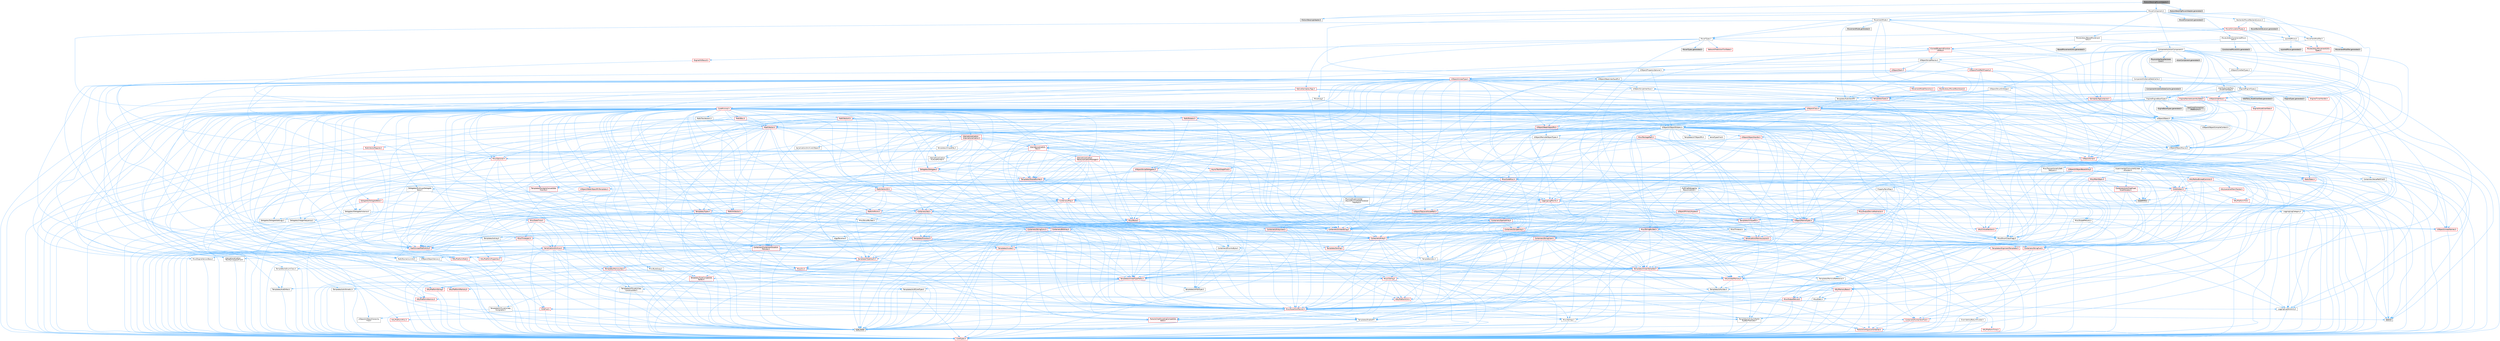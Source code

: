 digraph "MotionWarpingMoverAdapter.h"
{
 // INTERACTIVE_SVG=YES
 // LATEX_PDF_SIZE
  bgcolor="transparent";
  edge [fontname=Helvetica,fontsize=10,labelfontname=Helvetica,labelfontsize=10];
  node [fontname=Helvetica,fontsize=10,shape=box,height=0.2,width=0.4];
  Node1 [id="Node000001",label="MotionWarpingMoverAdapter.h",height=0.2,width=0.4,color="gray40", fillcolor="grey60", style="filled", fontcolor="black",tooltip=" "];
  Node1 -> Node2 [id="edge1_Node000001_Node000002",color="steelblue1",style="solid",tooltip=" "];
  Node2 [id="Node000002",label="MotionWarpingAdapter.h",height=0.2,width=0.4,color="grey60", fillcolor="#E0E0E0", style="filled",tooltip=" "];
  Node1 -> Node3 [id="edge2_Node000001_Node000003",color="steelblue1",style="solid",tooltip=" "];
  Node3 [id="Node000003",label="MoverComponent.h",height=0.2,width=0.4,color="grey40", fillcolor="white", style="filled",URL="$dc/d95/MoverComponent_8h.html",tooltip=" "];
  Node3 -> Node4 [id="edge3_Node000003_Node000004",color="steelblue1",style="solid",tooltip=" "];
  Node4 [id="Node000004",label="Components/ActorComponent.h",height=0.2,width=0.4,color="grey40", fillcolor="white", style="filled",URL="$da/db1/ActorComponent_8h.html",tooltip=" "];
  Node4 -> Node5 [id="edge4_Node000004_Node000005",color="steelblue1",style="solid",tooltip=" "];
  Node5 [id="Node000005",label="UObject/ObjectMacros.h",height=0.2,width=0.4,color="grey40", fillcolor="white", style="filled",URL="$d8/d8d/ObjectMacros_8h.html",tooltip=" "];
  Node5 -> Node6 [id="edge5_Node000005_Node000006",color="steelblue1",style="solid",tooltip=" "];
  Node6 [id="Node000006",label="Misc/EnumClassFlags.h",height=0.2,width=0.4,color="grey40", fillcolor="white", style="filled",URL="$d8/de7/EnumClassFlags_8h.html",tooltip=" "];
  Node5 -> Node7 [id="edge6_Node000005_Node000007",color="steelblue1",style="solid",tooltip=" "];
  Node7 [id="Node000007",label="UObject/Script.h",height=0.2,width=0.4,color="red", fillcolor="#FFF0F0", style="filled",URL="$de/dc6/Script_8h.html",tooltip=" "];
  Node7 -> Node8 [id="edge7_Node000007_Node000008",color="steelblue1",style="solid",tooltip=" "];
  Node8 [id="Node000008",label="Delegates/Delegate.h",height=0.2,width=0.4,color="red", fillcolor="#FFF0F0", style="filled",URL="$d4/d80/Delegate_8h.html",tooltip=" "];
  Node8 -> Node9 [id="edge8_Node000008_Node000009",color="steelblue1",style="solid",tooltip=" "];
  Node9 [id="Node000009",label="CoreTypes.h",height=0.2,width=0.4,color="red", fillcolor="#FFF0F0", style="filled",URL="$dc/dec/CoreTypes_8h.html",tooltip=" "];
  Node8 -> Node23 [id="edge9_Node000008_Node000023",color="steelblue1",style="solid",tooltip=" "];
  Node23 [id="Node000023",label="Misc/AssertionMacros.h",height=0.2,width=0.4,color="red", fillcolor="#FFF0F0", style="filled",URL="$d0/dfa/AssertionMacros_8h.html",tooltip=" "];
  Node23 -> Node9 [id="edge10_Node000023_Node000009",color="steelblue1",style="solid",tooltip=" "];
  Node23 -> Node24 [id="edge11_Node000023_Node000024",color="steelblue1",style="solid",tooltip=" "];
  Node24 [id="Node000024",label="HAL/PlatformMisc.h",height=0.2,width=0.4,color="red", fillcolor="#FFF0F0", style="filled",URL="$d0/df5/PlatformMisc_8h.html",tooltip=" "];
  Node24 -> Node9 [id="edge12_Node000024_Node000009",color="steelblue1",style="solid",tooltip=" "];
  Node23 -> Node59 [id="edge13_Node000023_Node000059",color="steelblue1",style="solid",tooltip=" "];
  Node59 [id="Node000059",label="Templates/EnableIf.h",height=0.2,width=0.4,color="grey40", fillcolor="white", style="filled",URL="$d7/d60/EnableIf_8h.html",tooltip=" "];
  Node59 -> Node9 [id="edge14_Node000059_Node000009",color="steelblue1",style="solid",tooltip=" "];
  Node23 -> Node60 [id="edge15_Node000023_Node000060",color="steelblue1",style="solid",tooltip=" "];
  Node60 [id="Node000060",label="Templates/IsArrayOrRefOf\lTypeByPredicate.h",height=0.2,width=0.4,color="grey40", fillcolor="white", style="filled",URL="$d6/da1/IsArrayOrRefOfTypeByPredicate_8h.html",tooltip=" "];
  Node60 -> Node9 [id="edge16_Node000060_Node000009",color="steelblue1",style="solid",tooltip=" "];
  Node23 -> Node63 [id="edge17_Node000023_Node000063",color="steelblue1",style="solid",tooltip=" "];
  Node63 [id="Node000063",label="Traits/IsCharEncodingCompatible\lWith.h",height=0.2,width=0.4,color="red", fillcolor="#FFF0F0", style="filled",URL="$df/dd1/IsCharEncodingCompatibleWith_8h.html",tooltip=" "];
  Node63 -> Node13 [id="edge18_Node000063_Node000013",color="steelblue1",style="solid",tooltip=" "];
  Node13 [id="Node000013",label="type_traits",height=0.2,width=0.4,color="grey60", fillcolor="#E0E0E0", style="filled",tooltip=" "];
  Node23 -> Node65 [id="edge19_Node000023_Node000065",color="steelblue1",style="solid",tooltip=" "];
  Node65 [id="Node000065",label="Misc/VarArgs.h",height=0.2,width=0.4,color="grey40", fillcolor="white", style="filled",URL="$d5/d6f/VarArgs_8h.html",tooltip=" "];
  Node65 -> Node9 [id="edge20_Node000065_Node000009",color="steelblue1",style="solid",tooltip=" "];
  Node23 -> Node72 [id="edge21_Node000023_Node000072",color="steelblue1",style="solid",tooltip=" "];
  Node72 [id="Node000072",label="atomic",height=0.2,width=0.4,color="grey60", fillcolor="#E0E0E0", style="filled",tooltip=" "];
  Node8 -> Node73 [id="edge22_Node000008_Node000073",color="steelblue1",style="solid",tooltip=" "];
  Node73 [id="Node000073",label="UObject/NameTypes.h",height=0.2,width=0.4,color="red", fillcolor="#FFF0F0", style="filled",URL="$d6/d35/NameTypes_8h.html",tooltip=" "];
  Node73 -> Node9 [id="edge23_Node000073_Node000009",color="steelblue1",style="solid",tooltip=" "];
  Node73 -> Node23 [id="edge24_Node000073_Node000023",color="steelblue1",style="solid",tooltip=" "];
  Node73 -> Node74 [id="edge25_Node000073_Node000074",color="steelblue1",style="solid",tooltip=" "];
  Node74 [id="Node000074",label="HAL/UnrealMemory.h",height=0.2,width=0.4,color="red", fillcolor="#FFF0F0", style="filled",URL="$d9/d96/UnrealMemory_8h.html",tooltip=" "];
  Node74 -> Node9 [id="edge26_Node000074_Node000009",color="steelblue1",style="solid",tooltip=" "];
  Node74 -> Node78 [id="edge27_Node000074_Node000078",color="steelblue1",style="solid",tooltip=" "];
  Node78 [id="Node000078",label="HAL/MemoryBase.h",height=0.2,width=0.4,color="red", fillcolor="#FFF0F0", style="filled",URL="$d6/d9f/MemoryBase_8h.html",tooltip=" "];
  Node78 -> Node9 [id="edge28_Node000078_Node000009",color="steelblue1",style="solid",tooltip=" "];
  Node78 -> Node52 [id="edge29_Node000078_Node000052",color="steelblue1",style="solid",tooltip=" "];
  Node52 [id="Node000052",label="HAL/PlatformAtomics.h",height=0.2,width=0.4,color="red", fillcolor="#FFF0F0", style="filled",URL="$d3/d36/PlatformAtomics_8h.html",tooltip=" "];
  Node52 -> Node9 [id="edge30_Node000052_Node000009",color="steelblue1",style="solid",tooltip=" "];
  Node78 -> Node36 [id="edge31_Node000078_Node000036",color="steelblue1",style="solid",tooltip=" "];
  Node36 [id="Node000036",label="HAL/PlatformCrt.h",height=0.2,width=0.4,color="red", fillcolor="#FFF0F0", style="filled",URL="$d8/d75/PlatformCrt_8h.html",tooltip=" "];
  Node78 -> Node79 [id="edge32_Node000078_Node000079",color="steelblue1",style="solid",tooltip=" "];
  Node79 [id="Node000079",label="Misc/Exec.h",height=0.2,width=0.4,color="grey40", fillcolor="white", style="filled",URL="$de/ddb/Exec_8h.html",tooltip=" "];
  Node79 -> Node9 [id="edge33_Node000079_Node000009",color="steelblue1",style="solid",tooltip=" "];
  Node79 -> Node23 [id="edge34_Node000079_Node000023",color="steelblue1",style="solid",tooltip=" "];
  Node78 -> Node80 [id="edge35_Node000078_Node000080",color="steelblue1",style="solid",tooltip=" "];
  Node80 [id="Node000080",label="Misc/OutputDevice.h",height=0.2,width=0.4,color="red", fillcolor="#FFF0F0", style="filled",URL="$d7/d32/OutputDevice_8h.html",tooltip=" "];
  Node80 -> Node31 [id="edge36_Node000080_Node000031",color="steelblue1",style="solid",tooltip=" "];
  Node31 [id="Node000031",label="CoreFwd.h",height=0.2,width=0.4,color="red", fillcolor="#FFF0F0", style="filled",URL="$d1/d1e/CoreFwd_8h.html",tooltip=" "];
  Node31 -> Node9 [id="edge37_Node000031_Node000009",color="steelblue1",style="solid",tooltip=" "];
  Node31 -> Node32 [id="edge38_Node000031_Node000032",color="steelblue1",style="solid",tooltip=" "];
  Node32 [id="Node000032",label="Containers/ContainersFwd.h",height=0.2,width=0.4,color="red", fillcolor="#FFF0F0", style="filled",URL="$d4/d0a/ContainersFwd_8h.html",tooltip=" "];
  Node32 -> Node9 [id="edge39_Node000032_Node000009",color="steelblue1",style="solid",tooltip=" "];
  Node32 -> Node29 [id="edge40_Node000032_Node000029",color="steelblue1",style="solid",tooltip=" "];
  Node29 [id="Node000029",label="Traits/IsContiguousContainer.h",height=0.2,width=0.4,color="red", fillcolor="#FFF0F0", style="filled",URL="$d5/d3c/IsContiguousContainer_8h.html",tooltip=" "];
  Node29 -> Node9 [id="edge41_Node000029_Node000009",color="steelblue1",style="solid",tooltip=" "];
  Node31 -> Node34 [id="edge42_Node000031_Node000034",color="steelblue1",style="solid",tooltip=" "];
  Node34 [id="Node000034",label="UObject/UObjectHierarchy\lFwd.h",height=0.2,width=0.4,color="grey40", fillcolor="white", style="filled",URL="$d3/d13/UObjectHierarchyFwd_8h.html",tooltip=" "];
  Node80 -> Node9 [id="edge43_Node000080_Node000009",color="steelblue1",style="solid",tooltip=" "];
  Node80 -> Node81 [id="edge44_Node000080_Node000081",color="steelblue1",style="solid",tooltip=" "];
  Node81 [id="Node000081",label="Logging/LogVerbosity.h",height=0.2,width=0.4,color="grey40", fillcolor="white", style="filled",URL="$d2/d8f/LogVerbosity_8h.html",tooltip=" "];
  Node81 -> Node9 [id="edge45_Node000081_Node000009",color="steelblue1",style="solid",tooltip=" "];
  Node80 -> Node65 [id="edge46_Node000080_Node000065",color="steelblue1",style="solid",tooltip=" "];
  Node80 -> Node60 [id="edge47_Node000080_Node000060",color="steelblue1",style="solid",tooltip=" "];
  Node80 -> Node63 [id="edge48_Node000080_Node000063",color="steelblue1",style="solid",tooltip=" "];
  Node74 -> Node91 [id="edge49_Node000074_Node000091",color="steelblue1",style="solid",tooltip=" "];
  Node91 [id="Node000091",label="HAL/PlatformMemory.h",height=0.2,width=0.4,color="red", fillcolor="#FFF0F0", style="filled",URL="$de/d68/PlatformMemory_8h.html",tooltip=" "];
  Node91 -> Node9 [id="edge50_Node000091_Node000009",color="steelblue1",style="solid",tooltip=" "];
  Node74 -> Node94 [id="edge51_Node000074_Node000094",color="steelblue1",style="solid",tooltip=" "];
  Node94 [id="Node000094",label="Templates/IsPointer.h",height=0.2,width=0.4,color="grey40", fillcolor="white", style="filled",URL="$d7/d05/IsPointer_8h.html",tooltip=" "];
  Node94 -> Node9 [id="edge52_Node000094_Node000009",color="steelblue1",style="solid",tooltip=" "];
  Node73 -> Node95 [id="edge53_Node000073_Node000095",color="steelblue1",style="solid",tooltip=" "];
  Node95 [id="Node000095",label="Templates/UnrealTypeTraits.h",height=0.2,width=0.4,color="red", fillcolor="#FFF0F0", style="filled",URL="$d2/d2d/UnrealTypeTraits_8h.html",tooltip=" "];
  Node95 -> Node9 [id="edge54_Node000095_Node000009",color="steelblue1",style="solid",tooltip=" "];
  Node95 -> Node94 [id="edge55_Node000095_Node000094",color="steelblue1",style="solid",tooltip=" "];
  Node95 -> Node23 [id="edge56_Node000095_Node000023",color="steelblue1",style="solid",tooltip=" "];
  Node95 -> Node87 [id="edge57_Node000095_Node000087",color="steelblue1",style="solid",tooltip=" "];
  Node87 [id="Node000087",label="Templates/AndOrNot.h",height=0.2,width=0.4,color="grey40", fillcolor="white", style="filled",URL="$db/d0a/AndOrNot_8h.html",tooltip=" "];
  Node87 -> Node9 [id="edge58_Node000087_Node000009",color="steelblue1",style="solid",tooltip=" "];
  Node95 -> Node59 [id="edge59_Node000095_Node000059",color="steelblue1",style="solid",tooltip=" "];
  Node95 -> Node96 [id="edge60_Node000095_Node000096",color="steelblue1",style="solid",tooltip=" "];
  Node96 [id="Node000096",label="Templates/IsArithmetic.h",height=0.2,width=0.4,color="grey40", fillcolor="white", style="filled",URL="$d2/d5d/IsArithmetic_8h.html",tooltip=" "];
  Node96 -> Node9 [id="edge61_Node000096_Node000009",color="steelblue1",style="solid",tooltip=" "];
  Node95 -> Node98 [id="edge62_Node000095_Node000098",color="steelblue1",style="solid",tooltip=" "];
  Node98 [id="Node000098",label="Templates/IsPODType.h",height=0.2,width=0.4,color="grey40", fillcolor="white", style="filled",URL="$d7/db1/IsPODType_8h.html",tooltip=" "];
  Node98 -> Node9 [id="edge63_Node000098_Node000009",color="steelblue1",style="solid",tooltip=" "];
  Node95 -> Node99 [id="edge64_Node000095_Node000099",color="steelblue1",style="solid",tooltip=" "];
  Node99 [id="Node000099",label="Templates/IsUECoreType.h",height=0.2,width=0.4,color="grey40", fillcolor="white", style="filled",URL="$d1/db8/IsUECoreType_8h.html",tooltip=" "];
  Node99 -> Node9 [id="edge65_Node000099_Node000009",color="steelblue1",style="solid",tooltip=" "];
  Node99 -> Node13 [id="edge66_Node000099_Node000013",color="steelblue1",style="solid",tooltip=" "];
  Node95 -> Node88 [id="edge67_Node000095_Node000088",color="steelblue1",style="solid",tooltip=" "];
  Node88 [id="Node000088",label="Templates/IsTriviallyCopy\lConstructible.h",height=0.2,width=0.4,color="grey40", fillcolor="white", style="filled",URL="$d3/d78/IsTriviallyCopyConstructible_8h.html",tooltip=" "];
  Node88 -> Node9 [id="edge68_Node000088_Node000009",color="steelblue1",style="solid",tooltip=" "];
  Node88 -> Node13 [id="edge69_Node000088_Node000013",color="steelblue1",style="solid",tooltip=" "];
  Node73 -> Node100 [id="edge70_Node000073_Node000100",color="steelblue1",style="solid",tooltip=" "];
  Node100 [id="Node000100",label="Templates/UnrealTemplate.h",height=0.2,width=0.4,color="red", fillcolor="#FFF0F0", style="filled",URL="$d4/d24/UnrealTemplate_8h.html",tooltip=" "];
  Node100 -> Node9 [id="edge71_Node000100_Node000009",color="steelblue1",style="solid",tooltip=" "];
  Node100 -> Node94 [id="edge72_Node000100_Node000094",color="steelblue1",style="solid",tooltip=" "];
  Node100 -> Node74 [id="edge73_Node000100_Node000074",color="steelblue1",style="solid",tooltip=" "];
  Node100 -> Node95 [id="edge74_Node000100_Node000095",color="steelblue1",style="solid",tooltip=" "];
  Node100 -> Node103 [id="edge75_Node000100_Node000103",color="steelblue1",style="solid",tooltip=" "];
  Node103 [id="Node000103",label="Templates/RemoveReference.h",height=0.2,width=0.4,color="grey40", fillcolor="white", style="filled",URL="$da/dbe/RemoveReference_8h.html",tooltip=" "];
  Node103 -> Node9 [id="edge76_Node000103_Node000009",color="steelblue1",style="solid",tooltip=" "];
  Node100 -> Node104 [id="edge77_Node000100_Node000104",color="steelblue1",style="solid",tooltip=" "];
  Node104 [id="Node000104",label="Templates/TypeCompatible\lBytes.h",height=0.2,width=0.4,color="red", fillcolor="#FFF0F0", style="filled",URL="$df/d0a/TypeCompatibleBytes_8h.html",tooltip=" "];
  Node104 -> Node9 [id="edge78_Node000104_Node000009",color="steelblue1",style="solid",tooltip=" "];
  Node104 -> Node13 [id="edge79_Node000104_Node000013",color="steelblue1",style="solid",tooltip=" "];
  Node100 -> Node29 [id="edge80_Node000100_Node000029",color="steelblue1",style="solid",tooltip=" "];
  Node100 -> Node13 [id="edge81_Node000100_Node000013",color="steelblue1",style="solid",tooltip=" "];
  Node73 -> Node106 [id="edge82_Node000073_Node000106",color="steelblue1",style="solid",tooltip=" "];
  Node106 [id="Node000106",label="Containers/UnrealString.h",height=0.2,width=0.4,color="red", fillcolor="#FFF0F0", style="filled",URL="$d5/dba/UnrealString_8h.html",tooltip=" "];
  Node73 -> Node110 [id="edge83_Node000073_Node000110",color="steelblue1",style="solid",tooltip=" "];
  Node110 [id="Node000110",label="HAL/CriticalSection.h",height=0.2,width=0.4,color="red", fillcolor="#FFF0F0", style="filled",URL="$d6/d90/CriticalSection_8h.html",tooltip=" "];
  Node73 -> Node113 [id="edge84_Node000073_Node000113",color="steelblue1",style="solid",tooltip=" "];
  Node113 [id="Node000113",label="Containers/StringConv.h",height=0.2,width=0.4,color="red", fillcolor="#FFF0F0", style="filled",URL="$d3/ddf/StringConv_8h.html",tooltip=" "];
  Node113 -> Node9 [id="edge85_Node000113_Node000009",color="steelblue1",style="solid",tooltip=" "];
  Node113 -> Node23 [id="edge86_Node000113_Node000023",color="steelblue1",style="solid",tooltip=" "];
  Node113 -> Node114 [id="edge87_Node000113_Node000114",color="steelblue1",style="solid",tooltip=" "];
  Node114 [id="Node000114",label="Containers/ContainerAllocation\lPolicies.h",height=0.2,width=0.4,color="red", fillcolor="#FFF0F0", style="filled",URL="$d7/dff/ContainerAllocationPolicies_8h.html",tooltip=" "];
  Node114 -> Node9 [id="edge88_Node000114_Node000009",color="steelblue1",style="solid",tooltip=" "];
  Node114 -> Node114 [id="edge89_Node000114_Node000114",color="steelblue1",style="solid",tooltip=" "];
  Node114 -> Node116 [id="edge90_Node000114_Node000116",color="steelblue1",style="solid",tooltip=" "];
  Node116 [id="Node000116",label="HAL/PlatformMath.h",height=0.2,width=0.4,color="red", fillcolor="#FFF0F0", style="filled",URL="$dc/d53/PlatformMath_8h.html",tooltip=" "];
  Node116 -> Node9 [id="edge91_Node000116_Node000009",color="steelblue1",style="solid",tooltip=" "];
  Node114 -> Node74 [id="edge92_Node000114_Node000074",color="steelblue1",style="solid",tooltip=" "];
  Node114 -> Node46 [id="edge93_Node000114_Node000046",color="steelblue1",style="solid",tooltip=" "];
  Node46 [id="Node000046",label="Math/NumericLimits.h",height=0.2,width=0.4,color="grey40", fillcolor="white", style="filled",URL="$df/d1b/NumericLimits_8h.html",tooltip=" "];
  Node46 -> Node9 [id="edge94_Node000046_Node000009",color="steelblue1",style="solid",tooltip=" "];
  Node114 -> Node23 [id="edge95_Node000114_Node000023",color="steelblue1",style="solid",tooltip=" "];
  Node114 -> Node125 [id="edge96_Node000114_Node000125",color="steelblue1",style="solid",tooltip=" "];
  Node125 [id="Node000125",label="Templates/MemoryOps.h",height=0.2,width=0.4,color="red", fillcolor="#FFF0F0", style="filled",URL="$db/dea/MemoryOps_8h.html",tooltip=" "];
  Node125 -> Node9 [id="edge97_Node000125_Node000009",color="steelblue1",style="solid",tooltip=" "];
  Node125 -> Node74 [id="edge98_Node000125_Node000074",color="steelblue1",style="solid",tooltip=" "];
  Node125 -> Node89 [id="edge99_Node000125_Node000089",color="steelblue1",style="solid",tooltip=" "];
  Node89 [id="Node000089",label="Templates/IsTriviallyCopy\lAssignable.h",height=0.2,width=0.4,color="grey40", fillcolor="white", style="filled",URL="$d2/df2/IsTriviallyCopyAssignable_8h.html",tooltip=" "];
  Node89 -> Node9 [id="edge100_Node000089_Node000009",color="steelblue1",style="solid",tooltip=" "];
  Node89 -> Node13 [id="edge101_Node000089_Node000013",color="steelblue1",style="solid",tooltip=" "];
  Node125 -> Node88 [id="edge102_Node000125_Node000088",color="steelblue1",style="solid",tooltip=" "];
  Node125 -> Node95 [id="edge103_Node000125_Node000095",color="steelblue1",style="solid",tooltip=" "];
  Node125 -> Node13 [id="edge104_Node000125_Node000013",color="steelblue1",style="solid",tooltip=" "];
  Node114 -> Node104 [id="edge105_Node000114_Node000104",color="steelblue1",style="solid",tooltip=" "];
  Node114 -> Node13 [id="edge106_Node000114_Node000013",color="steelblue1",style="solid",tooltip=" "];
  Node113 -> Node126 [id="edge107_Node000113_Node000126",color="steelblue1",style="solid",tooltip=" "];
  Node126 [id="Node000126",label="Containers/Array.h",height=0.2,width=0.4,color="red", fillcolor="#FFF0F0", style="filled",URL="$df/dd0/Array_8h.html",tooltip=" "];
  Node126 -> Node9 [id="edge108_Node000126_Node000009",color="steelblue1",style="solid",tooltip=" "];
  Node126 -> Node23 [id="edge109_Node000126_Node000023",color="steelblue1",style="solid",tooltip=" "];
  Node126 -> Node74 [id="edge110_Node000126_Node000074",color="steelblue1",style="solid",tooltip=" "];
  Node126 -> Node95 [id="edge111_Node000126_Node000095",color="steelblue1",style="solid",tooltip=" "];
  Node126 -> Node100 [id="edge112_Node000126_Node000100",color="steelblue1",style="solid",tooltip=" "];
  Node126 -> Node114 [id="edge113_Node000126_Node000114",color="steelblue1",style="solid",tooltip=" "];
  Node126 -> Node133 [id="edge114_Node000126_Node000133",color="steelblue1",style="solid",tooltip=" "];
  Node133 [id="Node000133",label="Serialization/Archive.h",height=0.2,width=0.4,color="red", fillcolor="#FFF0F0", style="filled",URL="$d7/d3b/Archive_8h.html",tooltip=" "];
  Node133 -> Node31 [id="edge115_Node000133_Node000031",color="steelblue1",style="solid",tooltip=" "];
  Node133 -> Node9 [id="edge116_Node000133_Node000009",color="steelblue1",style="solid",tooltip=" "];
  Node133 -> Node134 [id="edge117_Node000133_Node000134",color="steelblue1",style="solid",tooltip=" "];
  Node134 [id="Node000134",label="HAL/PlatformProperties.h",height=0.2,width=0.4,color="red", fillcolor="#FFF0F0", style="filled",URL="$d9/db0/PlatformProperties_8h.html",tooltip=" "];
  Node134 -> Node9 [id="edge118_Node000134_Node000009",color="steelblue1",style="solid",tooltip=" "];
  Node133 -> Node137 [id="edge119_Node000133_Node000137",color="steelblue1",style="solid",tooltip=" "];
  Node137 [id="Node000137",label="Internationalization\l/TextNamespaceFwd.h",height=0.2,width=0.4,color="grey40", fillcolor="white", style="filled",URL="$d8/d97/TextNamespaceFwd_8h.html",tooltip=" "];
  Node137 -> Node9 [id="edge120_Node000137_Node000009",color="steelblue1",style="solid",tooltip=" "];
  Node133 -> Node23 [id="edge121_Node000133_Node000023",color="steelblue1",style="solid",tooltip=" "];
  Node133 -> Node138 [id="edge122_Node000133_Node000138",color="steelblue1",style="solid",tooltip=" "];
  Node138 [id="Node000138",label="Misc/EngineVersionBase.h",height=0.2,width=0.4,color="grey40", fillcolor="white", style="filled",URL="$d5/d2b/EngineVersionBase_8h.html",tooltip=" "];
  Node138 -> Node9 [id="edge123_Node000138_Node000009",color="steelblue1",style="solid",tooltip=" "];
  Node133 -> Node65 [id="edge124_Node000133_Node000065",color="steelblue1",style="solid",tooltip=" "];
  Node133 -> Node59 [id="edge125_Node000133_Node000059",color="steelblue1",style="solid",tooltip=" "];
  Node133 -> Node60 [id="edge126_Node000133_Node000060",color="steelblue1",style="solid",tooltip=" "];
  Node133 -> Node141 [id="edge127_Node000133_Node000141",color="steelblue1",style="solid",tooltip=" "];
  Node141 [id="Node000141",label="Templates/IsEnumClass.h",height=0.2,width=0.4,color="grey40", fillcolor="white", style="filled",URL="$d7/d15/IsEnumClass_8h.html",tooltip=" "];
  Node141 -> Node9 [id="edge128_Node000141_Node000009",color="steelblue1",style="solid",tooltip=" "];
  Node141 -> Node87 [id="edge129_Node000141_Node000087",color="steelblue1",style="solid",tooltip=" "];
  Node133 -> Node100 [id="edge130_Node000133_Node000100",color="steelblue1",style="solid",tooltip=" "];
  Node133 -> Node63 [id="edge131_Node000133_Node000063",color="steelblue1",style="solid",tooltip=" "];
  Node133 -> Node142 [id="edge132_Node000133_Node000142",color="steelblue1",style="solid",tooltip=" "];
  Node142 [id="Node000142",label="UObject/ObjectVersion.h",height=0.2,width=0.4,color="grey40", fillcolor="white", style="filled",URL="$da/d63/ObjectVersion_8h.html",tooltip=" "];
  Node142 -> Node9 [id="edge133_Node000142_Node000009",color="steelblue1",style="solid",tooltip=" "];
  Node126 -> Node159 [id="edge134_Node000126_Node000159",color="steelblue1",style="solid",tooltip=" "];
  Node159 [id="Node000159",label="Templates/Invoke.h",height=0.2,width=0.4,color="red", fillcolor="#FFF0F0", style="filled",URL="$d7/deb/Invoke_8h.html",tooltip=" "];
  Node159 -> Node9 [id="edge135_Node000159_Node000009",color="steelblue1",style="solid",tooltip=" "];
  Node159 -> Node100 [id="edge136_Node000159_Node000100",color="steelblue1",style="solid",tooltip=" "];
  Node159 -> Node13 [id="edge137_Node000159_Node000013",color="steelblue1",style="solid",tooltip=" "];
  Node126 -> Node164 [id="edge138_Node000126_Node000164",color="steelblue1",style="solid",tooltip=" "];
  Node164 [id="Node000164",label="Templates/Less.h",height=0.2,width=0.4,color="grey40", fillcolor="white", style="filled",URL="$de/dc8/Less_8h.html",tooltip=" "];
  Node164 -> Node9 [id="edge139_Node000164_Node000009",color="steelblue1",style="solid",tooltip=" "];
  Node164 -> Node100 [id="edge140_Node000164_Node000100",color="steelblue1",style="solid",tooltip=" "];
  Node126 -> Node172 [id="edge141_Node000126_Node000172",color="steelblue1",style="solid",tooltip=" "];
  Node172 [id="Node000172",label="Templates/Sorting.h",height=0.2,width=0.4,color="red", fillcolor="#FFF0F0", style="filled",URL="$d3/d9e/Sorting_8h.html",tooltip=" "];
  Node172 -> Node9 [id="edge142_Node000172_Node000009",color="steelblue1",style="solid",tooltip=" "];
  Node172 -> Node116 [id="edge143_Node000172_Node000116",color="steelblue1",style="solid",tooltip=" "];
  Node172 -> Node164 [id="edge144_Node000172_Node000164",color="steelblue1",style="solid",tooltip=" "];
  Node126 -> Node176 [id="edge145_Node000126_Node000176",color="steelblue1",style="solid",tooltip=" "];
  Node176 [id="Node000176",label="Templates/AlignmentTemplates.h",height=0.2,width=0.4,color="red", fillcolor="#FFF0F0", style="filled",URL="$dd/d32/AlignmentTemplates_8h.html",tooltip=" "];
  Node176 -> Node9 [id="edge146_Node000176_Node000009",color="steelblue1",style="solid",tooltip=" "];
  Node176 -> Node94 [id="edge147_Node000176_Node000094",color="steelblue1",style="solid",tooltip=" "];
  Node126 -> Node13 [id="edge148_Node000126_Node000013",color="steelblue1",style="solid",tooltip=" "];
  Node113 -> Node150 [id="edge149_Node000113_Node000150",color="steelblue1",style="solid",tooltip=" "];
  Node150 [id="Node000150",label="Misc/CString.h",height=0.2,width=0.4,color="red", fillcolor="#FFF0F0", style="filled",URL="$d2/d49/CString_8h.html",tooltip=" "];
  Node150 -> Node9 [id="edge150_Node000150_Node000009",color="steelblue1",style="solid",tooltip=" "];
  Node150 -> Node36 [id="edge151_Node000150_Node000036",color="steelblue1",style="solid",tooltip=" "];
  Node150 -> Node76 [id="edge152_Node000150_Node000076",color="steelblue1",style="solid",tooltip=" "];
  Node76 [id="Node000076",label="HAL/PlatformString.h",height=0.2,width=0.4,color="red", fillcolor="#FFF0F0", style="filled",URL="$db/db5/PlatformString_8h.html",tooltip=" "];
  Node76 -> Node9 [id="edge153_Node000076_Node000009",color="steelblue1",style="solid",tooltip=" "];
  Node150 -> Node23 [id="edge154_Node000150_Node000023",color="steelblue1",style="solid",tooltip=" "];
  Node150 -> Node65 [id="edge155_Node000150_Node000065",color="steelblue1",style="solid",tooltip=" "];
  Node150 -> Node60 [id="edge156_Node000150_Node000060",color="steelblue1",style="solid",tooltip=" "];
  Node150 -> Node63 [id="edge157_Node000150_Node000063",color="steelblue1",style="solid",tooltip=" "];
  Node113 -> Node177 [id="edge158_Node000113_Node000177",color="steelblue1",style="solid",tooltip=" "];
  Node177 [id="Node000177",label="Templates/IsArray.h",height=0.2,width=0.4,color="grey40", fillcolor="white", style="filled",URL="$d8/d8d/IsArray_8h.html",tooltip=" "];
  Node177 -> Node9 [id="edge159_Node000177_Node000009",color="steelblue1",style="solid",tooltip=" "];
  Node113 -> Node100 [id="edge160_Node000113_Node000100",color="steelblue1",style="solid",tooltip=" "];
  Node113 -> Node95 [id="edge161_Node000113_Node000095",color="steelblue1",style="solid",tooltip=" "];
  Node113 -> Node63 [id="edge162_Node000113_Node000063",color="steelblue1",style="solid",tooltip=" "];
  Node113 -> Node29 [id="edge163_Node000113_Node000029",color="steelblue1",style="solid",tooltip=" "];
  Node113 -> Node13 [id="edge164_Node000113_Node000013",color="steelblue1",style="solid",tooltip=" "];
  Node73 -> Node26 [id="edge165_Node000073_Node000026",color="steelblue1",style="solid",tooltip=" "];
  Node26 [id="Node000026",label="Containers/StringFwd.h",height=0.2,width=0.4,color="red", fillcolor="#FFF0F0", style="filled",URL="$df/d37/StringFwd_8h.html",tooltip=" "];
  Node26 -> Node9 [id="edge166_Node000026_Node000009",color="steelblue1",style="solid",tooltip=" "];
  Node26 -> Node29 [id="edge167_Node000026_Node000029",color="steelblue1",style="solid",tooltip=" "];
  Node73 -> Node178 [id="edge168_Node000073_Node000178",color="steelblue1",style="solid",tooltip=" "];
  Node178 [id="Node000178",label="UObject/UnrealNames.h",height=0.2,width=0.4,color="red", fillcolor="#FFF0F0", style="filled",URL="$d8/db1/UnrealNames_8h.html",tooltip=" "];
  Node178 -> Node9 [id="edge169_Node000178_Node000009",color="steelblue1",style="solid",tooltip=" "];
  Node73 -> Node144 [id="edge170_Node000073_Node000144",color="steelblue1",style="solid",tooltip=" "];
  Node144 [id="Node000144",label="Serialization/MemoryLayout.h",height=0.2,width=0.4,color="red", fillcolor="#FFF0F0", style="filled",URL="$d7/d66/MemoryLayout_8h.html",tooltip=" "];
  Node144 -> Node147 [id="edge171_Node000144_Node000147",color="steelblue1",style="solid",tooltip=" "];
  Node147 [id="Node000147",label="Containers/EnumAsByte.h",height=0.2,width=0.4,color="grey40", fillcolor="white", style="filled",URL="$d6/d9a/EnumAsByte_8h.html",tooltip=" "];
  Node147 -> Node9 [id="edge172_Node000147_Node000009",color="steelblue1",style="solid",tooltip=" "];
  Node147 -> Node98 [id="edge173_Node000147_Node000098",color="steelblue1",style="solid",tooltip=" "];
  Node147 -> Node148 [id="edge174_Node000147_Node000148",color="steelblue1",style="solid",tooltip=" "];
  Node148 [id="Node000148",label="Templates/TypeHash.h",height=0.2,width=0.4,color="red", fillcolor="#FFF0F0", style="filled",URL="$d1/d62/TypeHash_8h.html",tooltip=" "];
  Node148 -> Node9 [id="edge175_Node000148_Node000009",color="steelblue1",style="solid",tooltip=" "];
  Node148 -> Node149 [id="edge176_Node000148_Node000149",color="steelblue1",style="solid",tooltip=" "];
  Node149 [id="Node000149",label="Misc/Crc.h",height=0.2,width=0.4,color="red", fillcolor="#FFF0F0", style="filled",URL="$d4/dd2/Crc_8h.html",tooltip=" "];
  Node149 -> Node9 [id="edge177_Node000149_Node000009",color="steelblue1",style="solid",tooltip=" "];
  Node149 -> Node76 [id="edge178_Node000149_Node000076",color="steelblue1",style="solid",tooltip=" "];
  Node149 -> Node23 [id="edge179_Node000149_Node000023",color="steelblue1",style="solid",tooltip=" "];
  Node149 -> Node150 [id="edge180_Node000149_Node000150",color="steelblue1",style="solid",tooltip=" "];
  Node149 -> Node95 [id="edge181_Node000149_Node000095",color="steelblue1",style="solid",tooltip=" "];
  Node148 -> Node13 [id="edge182_Node000148_Node000013",color="steelblue1",style="solid",tooltip=" "];
  Node144 -> Node26 [id="edge183_Node000144_Node000026",color="steelblue1",style="solid",tooltip=" "];
  Node144 -> Node74 [id="edge184_Node000144_Node000074",color="steelblue1",style="solid",tooltip=" "];
  Node144 -> Node59 [id="edge185_Node000144_Node000059",color="steelblue1",style="solid",tooltip=" "];
  Node144 -> Node100 [id="edge186_Node000144_Node000100",color="steelblue1",style="solid",tooltip=" "];
  Node73 -> Node180 [id="edge187_Node000073_Node000180",color="steelblue1",style="solid",tooltip=" "];
  Node180 [id="Node000180",label="Misc/StringBuilder.h",height=0.2,width=0.4,color="red", fillcolor="#FFF0F0", style="filled",URL="$d4/d52/StringBuilder_8h.html",tooltip=" "];
  Node180 -> Node26 [id="edge188_Node000180_Node000026",color="steelblue1",style="solid",tooltip=" "];
  Node180 -> Node181 [id="edge189_Node000180_Node000181",color="steelblue1",style="solid",tooltip=" "];
  Node181 [id="Node000181",label="Containers/StringView.h",height=0.2,width=0.4,color="red", fillcolor="#FFF0F0", style="filled",URL="$dd/dea/StringView_8h.html",tooltip=" "];
  Node181 -> Node9 [id="edge190_Node000181_Node000009",color="steelblue1",style="solid",tooltip=" "];
  Node181 -> Node26 [id="edge191_Node000181_Node000026",color="steelblue1",style="solid",tooltip=" "];
  Node181 -> Node74 [id="edge192_Node000181_Node000074",color="steelblue1",style="solid",tooltip=" "];
  Node181 -> Node46 [id="edge193_Node000181_Node000046",color="steelblue1",style="solid",tooltip=" "];
  Node181 -> Node175 [id="edge194_Node000181_Node000175",color="steelblue1",style="solid",tooltip=" "];
  Node175 [id="Node000175",label="Math/UnrealMathUtility.h",height=0.2,width=0.4,color="red", fillcolor="#FFF0F0", style="filled",URL="$db/db8/UnrealMathUtility_8h.html",tooltip=" "];
  Node175 -> Node9 [id="edge195_Node000175_Node000009",color="steelblue1",style="solid",tooltip=" "];
  Node175 -> Node23 [id="edge196_Node000175_Node000023",color="steelblue1",style="solid",tooltip=" "];
  Node175 -> Node116 [id="edge197_Node000175_Node000116",color="steelblue1",style="solid",tooltip=" "];
  Node181 -> Node149 [id="edge198_Node000181_Node000149",color="steelblue1",style="solid",tooltip=" "];
  Node181 -> Node150 [id="edge199_Node000181_Node000150",color="steelblue1",style="solid",tooltip=" "];
  Node181 -> Node100 [id="edge200_Node000181_Node000100",color="steelblue1",style="solid",tooltip=" "];
  Node181 -> Node63 [id="edge201_Node000181_Node000063",color="steelblue1",style="solid",tooltip=" "];
  Node181 -> Node29 [id="edge202_Node000181_Node000029",color="steelblue1",style="solid",tooltip=" "];
  Node181 -> Node13 [id="edge203_Node000181_Node000013",color="steelblue1",style="solid",tooltip=" "];
  Node180 -> Node9 [id="edge204_Node000180_Node000009",color="steelblue1",style="solid",tooltip=" "];
  Node180 -> Node76 [id="edge205_Node000180_Node000076",color="steelblue1",style="solid",tooltip=" "];
  Node180 -> Node74 [id="edge206_Node000180_Node000074",color="steelblue1",style="solid",tooltip=" "];
  Node180 -> Node23 [id="edge207_Node000180_Node000023",color="steelblue1",style="solid",tooltip=" "];
  Node180 -> Node150 [id="edge208_Node000180_Node000150",color="steelblue1",style="solid",tooltip=" "];
  Node180 -> Node59 [id="edge209_Node000180_Node000059",color="steelblue1",style="solid",tooltip=" "];
  Node180 -> Node60 [id="edge210_Node000180_Node000060",color="steelblue1",style="solid",tooltip=" "];
  Node180 -> Node100 [id="edge211_Node000180_Node000100",color="steelblue1",style="solid",tooltip=" "];
  Node180 -> Node95 [id="edge212_Node000180_Node000095",color="steelblue1",style="solid",tooltip=" "];
  Node180 -> Node63 [id="edge213_Node000180_Node000063",color="steelblue1",style="solid",tooltip=" "];
  Node180 -> Node29 [id="edge214_Node000180_Node000029",color="steelblue1",style="solid",tooltip=" "];
  Node180 -> Node13 [id="edge215_Node000180_Node000013",color="steelblue1",style="solid",tooltip=" "];
  Node8 -> Node186 [id="edge216_Node000008_Node000186",color="steelblue1",style="solid",tooltip=" "];
  Node186 [id="Node000186",label="Templates/SharedPointer.h",height=0.2,width=0.4,color="red", fillcolor="#FFF0F0", style="filled",URL="$d2/d17/SharedPointer_8h.html",tooltip=" "];
  Node186 -> Node9 [id="edge217_Node000186_Node000009",color="steelblue1",style="solid",tooltip=" "];
  Node186 -> Node187 [id="edge218_Node000186_Node000187",color="steelblue1",style="solid",tooltip=" "];
  Node187 [id="Node000187",label="Templates/PointerIsConvertible\lFromTo.h",height=0.2,width=0.4,color="red", fillcolor="#FFF0F0", style="filled",URL="$d6/d65/PointerIsConvertibleFromTo_8h.html",tooltip=" "];
  Node187 -> Node9 [id="edge219_Node000187_Node000009",color="steelblue1",style="solid",tooltip=" "];
  Node187 -> Node13 [id="edge220_Node000187_Node000013",color="steelblue1",style="solid",tooltip=" "];
  Node186 -> Node23 [id="edge221_Node000186_Node000023",color="steelblue1",style="solid",tooltip=" "];
  Node186 -> Node74 [id="edge222_Node000186_Node000074",color="steelblue1",style="solid",tooltip=" "];
  Node186 -> Node126 [id="edge223_Node000186_Node000126",color="steelblue1",style="solid",tooltip=" "];
  Node186 -> Node188 [id="edge224_Node000186_Node000188",color="steelblue1",style="solid",tooltip=" "];
  Node188 [id="Node000188",label="Containers/Map.h",height=0.2,width=0.4,color="red", fillcolor="#FFF0F0", style="filled",URL="$df/d79/Map_8h.html",tooltip=" "];
  Node188 -> Node9 [id="edge225_Node000188_Node000009",color="steelblue1",style="solid",tooltip=" "];
  Node188 -> Node189 [id="edge226_Node000188_Node000189",color="steelblue1",style="solid",tooltip=" "];
  Node189 [id="Node000189",label="Algo/Reverse.h",height=0.2,width=0.4,color="grey40", fillcolor="white", style="filled",URL="$d5/d93/Reverse_8h.html",tooltip=" "];
  Node189 -> Node9 [id="edge227_Node000189_Node000009",color="steelblue1",style="solid",tooltip=" "];
  Node189 -> Node100 [id="edge228_Node000189_Node000100",color="steelblue1",style="solid",tooltip=" "];
  Node188 -> Node190 [id="edge229_Node000188_Node000190",color="steelblue1",style="solid",tooltip=" "];
  Node190 [id="Node000190",label="Containers/Set.h",height=0.2,width=0.4,color="red", fillcolor="#FFF0F0", style="filled",URL="$d4/d45/Set_8h.html",tooltip=" "];
  Node190 -> Node114 [id="edge230_Node000190_Node000114",color="steelblue1",style="solid",tooltip=" "];
  Node190 -> Node192 [id="edge231_Node000190_Node000192",color="steelblue1",style="solid",tooltip=" "];
  Node192 [id="Node000192",label="Containers/SparseArray.h",height=0.2,width=0.4,color="red", fillcolor="#FFF0F0", style="filled",URL="$d5/dbf/SparseArray_8h.html",tooltip=" "];
  Node192 -> Node9 [id="edge232_Node000192_Node000009",color="steelblue1",style="solid",tooltip=" "];
  Node192 -> Node23 [id="edge233_Node000192_Node000023",color="steelblue1",style="solid",tooltip=" "];
  Node192 -> Node74 [id="edge234_Node000192_Node000074",color="steelblue1",style="solid",tooltip=" "];
  Node192 -> Node95 [id="edge235_Node000192_Node000095",color="steelblue1",style="solid",tooltip=" "];
  Node192 -> Node100 [id="edge236_Node000192_Node000100",color="steelblue1",style="solid",tooltip=" "];
  Node192 -> Node114 [id="edge237_Node000192_Node000114",color="steelblue1",style="solid",tooltip=" "];
  Node192 -> Node164 [id="edge238_Node000192_Node000164",color="steelblue1",style="solid",tooltip=" "];
  Node192 -> Node126 [id="edge239_Node000192_Node000126",color="steelblue1",style="solid",tooltip=" "];
  Node192 -> Node175 [id="edge240_Node000192_Node000175",color="steelblue1",style="solid",tooltip=" "];
  Node192 -> Node193 [id="edge241_Node000192_Node000193",color="steelblue1",style="solid",tooltip=" "];
  Node193 [id="Node000193",label="Containers/ScriptArray.h",height=0.2,width=0.4,color="red", fillcolor="#FFF0F0", style="filled",URL="$dc/daf/ScriptArray_8h.html",tooltip=" "];
  Node193 -> Node9 [id="edge242_Node000193_Node000009",color="steelblue1",style="solid",tooltip=" "];
  Node193 -> Node23 [id="edge243_Node000193_Node000023",color="steelblue1",style="solid",tooltip=" "];
  Node193 -> Node74 [id="edge244_Node000193_Node000074",color="steelblue1",style="solid",tooltip=" "];
  Node193 -> Node114 [id="edge245_Node000193_Node000114",color="steelblue1",style="solid",tooltip=" "];
  Node193 -> Node126 [id="edge246_Node000193_Node000126",color="steelblue1",style="solid",tooltip=" "];
  Node192 -> Node194 [id="edge247_Node000192_Node000194",color="steelblue1",style="solid",tooltip=" "];
  Node194 [id="Node000194",label="Containers/BitArray.h",height=0.2,width=0.4,color="red", fillcolor="#FFF0F0", style="filled",URL="$d1/de4/BitArray_8h.html",tooltip=" "];
  Node194 -> Node114 [id="edge248_Node000194_Node000114",color="steelblue1",style="solid",tooltip=" "];
  Node194 -> Node9 [id="edge249_Node000194_Node000009",color="steelblue1",style="solid",tooltip=" "];
  Node194 -> Node52 [id="edge250_Node000194_Node000052",color="steelblue1",style="solid",tooltip=" "];
  Node194 -> Node74 [id="edge251_Node000194_Node000074",color="steelblue1",style="solid",tooltip=" "];
  Node194 -> Node175 [id="edge252_Node000194_Node000175",color="steelblue1",style="solid",tooltip=" "];
  Node194 -> Node23 [id="edge253_Node000194_Node000023",color="steelblue1",style="solid",tooltip=" "];
  Node194 -> Node6 [id="edge254_Node000194_Node000006",color="steelblue1",style="solid",tooltip=" "];
  Node194 -> Node133 [id="edge255_Node000194_Node000133",color="steelblue1",style="solid",tooltip=" "];
  Node194 -> Node144 [id="edge256_Node000194_Node000144",color="steelblue1",style="solid",tooltip=" "];
  Node194 -> Node59 [id="edge257_Node000194_Node000059",color="steelblue1",style="solid",tooltip=" "];
  Node194 -> Node159 [id="edge258_Node000194_Node000159",color="steelblue1",style="solid",tooltip=" "];
  Node194 -> Node100 [id="edge259_Node000194_Node000100",color="steelblue1",style="solid",tooltip=" "];
  Node194 -> Node95 [id="edge260_Node000194_Node000095",color="steelblue1",style="solid",tooltip=" "];
  Node192 -> Node106 [id="edge261_Node000192_Node000106",color="steelblue1",style="solid",tooltip=" "];
  Node190 -> Node32 [id="edge262_Node000190_Node000032",color="steelblue1",style="solid",tooltip=" "];
  Node190 -> Node175 [id="edge263_Node000190_Node000175",color="steelblue1",style="solid",tooltip=" "];
  Node190 -> Node23 [id="edge264_Node000190_Node000023",color="steelblue1",style="solid",tooltip=" "];
  Node190 -> Node210 [id="edge265_Node000190_Node000210",color="steelblue1",style="solid",tooltip=" "];
  Node210 [id="Node000210",label="Misc/StructBuilder.h",height=0.2,width=0.4,color="grey40", fillcolor="white", style="filled",URL="$d9/db3/StructBuilder_8h.html",tooltip=" "];
  Node210 -> Node9 [id="edge266_Node000210_Node000009",color="steelblue1",style="solid",tooltip=" "];
  Node210 -> Node175 [id="edge267_Node000210_Node000175",color="steelblue1",style="solid",tooltip=" "];
  Node210 -> Node176 [id="edge268_Node000210_Node000176",color="steelblue1",style="solid",tooltip=" "];
  Node190 -> Node211 [id="edge269_Node000190_Node000211",color="steelblue1",style="solid",tooltip=" "];
  Node211 [id="Node000211",label="Templates/Function.h",height=0.2,width=0.4,color="red", fillcolor="#FFF0F0", style="filled",URL="$df/df5/Function_8h.html",tooltip=" "];
  Node211 -> Node9 [id="edge270_Node000211_Node000009",color="steelblue1",style="solid",tooltip=" "];
  Node211 -> Node23 [id="edge271_Node000211_Node000023",color="steelblue1",style="solid",tooltip=" "];
  Node211 -> Node74 [id="edge272_Node000211_Node000074",color="steelblue1",style="solid",tooltip=" "];
  Node211 -> Node95 [id="edge273_Node000211_Node000095",color="steelblue1",style="solid",tooltip=" "];
  Node211 -> Node159 [id="edge274_Node000211_Node000159",color="steelblue1",style="solid",tooltip=" "];
  Node211 -> Node100 [id="edge275_Node000211_Node000100",color="steelblue1",style="solid",tooltip=" "];
  Node211 -> Node175 [id="edge276_Node000211_Node000175",color="steelblue1",style="solid",tooltip=" "];
  Node211 -> Node13 [id="edge277_Node000211_Node000013",color="steelblue1",style="solid",tooltip=" "];
  Node190 -> Node172 [id="edge278_Node000190_Node000172",color="steelblue1",style="solid",tooltip=" "];
  Node190 -> Node148 [id="edge279_Node000190_Node000148",color="steelblue1",style="solid",tooltip=" "];
  Node190 -> Node100 [id="edge280_Node000190_Node000100",color="steelblue1",style="solid",tooltip=" "];
  Node190 -> Node13 [id="edge281_Node000190_Node000013",color="steelblue1",style="solid",tooltip=" "];
  Node188 -> Node106 [id="edge282_Node000188_Node000106",color="steelblue1",style="solid",tooltip=" "];
  Node188 -> Node23 [id="edge283_Node000188_Node000023",color="steelblue1",style="solid",tooltip=" "];
  Node188 -> Node210 [id="edge284_Node000188_Node000210",color="steelblue1",style="solid",tooltip=" "];
  Node188 -> Node211 [id="edge285_Node000188_Node000211",color="steelblue1",style="solid",tooltip=" "];
  Node188 -> Node172 [id="edge286_Node000188_Node000172",color="steelblue1",style="solid",tooltip=" "];
  Node188 -> Node214 [id="edge287_Node000188_Node000214",color="steelblue1",style="solid",tooltip=" "];
  Node214 [id="Node000214",label="Templates/Tuple.h",height=0.2,width=0.4,color="red", fillcolor="#FFF0F0", style="filled",URL="$d2/d4f/Tuple_8h.html",tooltip=" "];
  Node214 -> Node9 [id="edge288_Node000214_Node000009",color="steelblue1",style="solid",tooltip=" "];
  Node214 -> Node100 [id="edge289_Node000214_Node000100",color="steelblue1",style="solid",tooltip=" "];
  Node214 -> Node215 [id="edge290_Node000214_Node000215",color="steelblue1",style="solid",tooltip=" "];
  Node215 [id="Node000215",label="Delegates/IntegerSequence.h",height=0.2,width=0.4,color="grey40", fillcolor="white", style="filled",URL="$d2/dcc/IntegerSequence_8h.html",tooltip=" "];
  Node215 -> Node9 [id="edge291_Node000215_Node000009",color="steelblue1",style="solid",tooltip=" "];
  Node214 -> Node159 [id="edge292_Node000214_Node000159",color="steelblue1",style="solid",tooltip=" "];
  Node214 -> Node144 [id="edge293_Node000214_Node000144",color="steelblue1",style="solid",tooltip=" "];
  Node214 -> Node148 [id="edge294_Node000214_Node000148",color="steelblue1",style="solid",tooltip=" "];
  Node214 -> Node13 [id="edge295_Node000214_Node000013",color="steelblue1",style="solid",tooltip=" "];
  Node188 -> Node100 [id="edge296_Node000188_Node000100",color="steelblue1",style="solid",tooltip=" "];
  Node188 -> Node95 [id="edge297_Node000188_Node000095",color="steelblue1",style="solid",tooltip=" "];
  Node188 -> Node13 [id="edge298_Node000188_Node000013",color="steelblue1",style="solid",tooltip=" "];
  Node186 -> Node217 [id="edge299_Node000186_Node000217",color="steelblue1",style="solid",tooltip=" "];
  Node217 [id="Node000217",label="CoreGlobals.h",height=0.2,width=0.4,color="red", fillcolor="#FFF0F0", style="filled",URL="$d5/d8c/CoreGlobals_8h.html",tooltip=" "];
  Node217 -> Node106 [id="edge300_Node000217_Node000106",color="steelblue1",style="solid",tooltip=" "];
  Node217 -> Node9 [id="edge301_Node000217_Node000009",color="steelblue1",style="solid",tooltip=" "];
  Node217 -> Node218 [id="edge302_Node000217_Node000218",color="steelblue1",style="solid",tooltip=" "];
  Node218 [id="Node000218",label="HAL/PlatformTLS.h",height=0.2,width=0.4,color="red", fillcolor="#FFF0F0", style="filled",URL="$d0/def/PlatformTLS_8h.html",tooltip=" "];
  Node218 -> Node9 [id="edge303_Node000218_Node000009",color="steelblue1",style="solid",tooltip=" "];
  Node217 -> Node221 [id="edge304_Node000217_Node000221",color="steelblue1",style="solid",tooltip=" "];
  Node221 [id="Node000221",label="Logging/LogMacros.h",height=0.2,width=0.4,color="red", fillcolor="#FFF0F0", style="filled",URL="$d0/d16/LogMacros_8h.html",tooltip=" "];
  Node221 -> Node106 [id="edge305_Node000221_Node000106",color="steelblue1",style="solid",tooltip=" "];
  Node221 -> Node9 [id="edge306_Node000221_Node000009",color="steelblue1",style="solid",tooltip=" "];
  Node221 -> Node222 [id="edge307_Node000221_Node000222",color="steelblue1",style="solid",tooltip=" "];
  Node222 [id="Node000222",label="Logging/LogCategory.h",height=0.2,width=0.4,color="grey40", fillcolor="white", style="filled",URL="$d9/d36/LogCategory_8h.html",tooltip=" "];
  Node222 -> Node9 [id="edge308_Node000222_Node000009",color="steelblue1",style="solid",tooltip=" "];
  Node222 -> Node81 [id="edge309_Node000222_Node000081",color="steelblue1",style="solid",tooltip=" "];
  Node222 -> Node73 [id="edge310_Node000222_Node000073",color="steelblue1",style="solid",tooltip=" "];
  Node221 -> Node81 [id="edge311_Node000221_Node000081",color="steelblue1",style="solid",tooltip=" "];
  Node221 -> Node23 [id="edge312_Node000221_Node000023",color="steelblue1",style="solid",tooltip=" "];
  Node221 -> Node65 [id="edge313_Node000221_Node000065",color="steelblue1",style="solid",tooltip=" "];
  Node221 -> Node59 [id="edge314_Node000221_Node000059",color="steelblue1",style="solid",tooltip=" "];
  Node221 -> Node60 [id="edge315_Node000221_Node000060",color="steelblue1",style="solid",tooltip=" "];
  Node221 -> Node63 [id="edge316_Node000221_Node000063",color="steelblue1",style="solid",tooltip=" "];
  Node221 -> Node13 [id="edge317_Node000221_Node000013",color="steelblue1",style="solid",tooltip=" "];
  Node217 -> Node6 [id="edge318_Node000217_Node000006",color="steelblue1",style="solid",tooltip=" "];
  Node217 -> Node80 [id="edge319_Node000217_Node000080",color="steelblue1",style="solid",tooltip=" "];
  Node217 -> Node73 [id="edge320_Node000217_Node000073",color="steelblue1",style="solid",tooltip=" "];
  Node217 -> Node72 [id="edge321_Node000217_Node000072",color="steelblue1",style="solid",tooltip=" "];
  Node8 -> Node229 [id="edge322_Node000008_Node000229",color="steelblue1",style="solid",tooltip=" "];
  Node229 [id="Node000229",label="UObject/WeakObjectPtrTemplates.h",height=0.2,width=0.4,color="red", fillcolor="#FFF0F0", style="filled",URL="$d8/d3b/WeakObjectPtrTemplates_8h.html",tooltip=" "];
  Node229 -> Node9 [id="edge323_Node000229_Node000009",color="steelblue1",style="solid",tooltip=" "];
  Node229 -> Node188 [id="edge324_Node000229_Node000188",color="steelblue1",style="solid",tooltip=" "];
  Node229 -> Node13 [id="edge325_Node000229_Node000013",color="steelblue1",style="solid",tooltip=" "];
  Node8 -> Node232 [id="edge326_Node000008_Node000232",color="steelblue1",style="solid",tooltip=" "];
  Node232 [id="Node000232",label="Delegates/MulticastDelegate\lBase.h",height=0.2,width=0.4,color="grey40", fillcolor="white", style="filled",URL="$db/d16/MulticastDelegateBase_8h.html",tooltip=" "];
  Node232 -> Node227 [id="edge327_Node000232_Node000227",color="steelblue1",style="solid",tooltip=" "];
  Node227 [id="Node000227",label="AutoRTFM.h",height=0.2,width=0.4,color="grey60", fillcolor="#E0E0E0", style="filled",tooltip=" "];
  Node232 -> Node9 [id="edge328_Node000232_Node000009",color="steelblue1",style="solid",tooltip=" "];
  Node232 -> Node114 [id="edge329_Node000232_Node000114",color="steelblue1",style="solid",tooltip=" "];
  Node232 -> Node126 [id="edge330_Node000232_Node000126",color="steelblue1",style="solid",tooltip=" "];
  Node232 -> Node175 [id="edge331_Node000232_Node000175",color="steelblue1",style="solid",tooltip=" "];
  Node232 -> Node233 [id="edge332_Node000232_Node000233",color="steelblue1",style="solid",tooltip=" "];
  Node233 [id="Node000233",label="Delegates/IDelegateInstance.h",height=0.2,width=0.4,color="grey40", fillcolor="white", style="filled",URL="$d2/d10/IDelegateInstance_8h.html",tooltip=" "];
  Node233 -> Node9 [id="edge333_Node000233_Node000009",color="steelblue1",style="solid",tooltip=" "];
  Node233 -> Node148 [id="edge334_Node000233_Node000148",color="steelblue1",style="solid",tooltip=" "];
  Node233 -> Node73 [id="edge335_Node000233_Node000073",color="steelblue1",style="solid",tooltip=" "];
  Node233 -> Node234 [id="edge336_Node000233_Node000234",color="steelblue1",style="solid",tooltip=" "];
  Node234 [id="Node000234",label="Delegates/DelegateSettings.h",height=0.2,width=0.4,color="grey40", fillcolor="white", style="filled",URL="$d0/d97/DelegateSettings_8h.html",tooltip=" "];
  Node234 -> Node9 [id="edge337_Node000234_Node000009",color="steelblue1",style="solid",tooltip=" "];
  Node232 -> Node235 [id="edge338_Node000232_Node000235",color="steelblue1",style="solid",tooltip=" "];
  Node235 [id="Node000235",label="Delegates/DelegateBase.h",height=0.2,width=0.4,color="red", fillcolor="#FFF0F0", style="filled",URL="$da/d67/DelegateBase_8h.html",tooltip=" "];
  Node235 -> Node9 [id="edge339_Node000235_Node000009",color="steelblue1",style="solid",tooltip=" "];
  Node235 -> Node114 [id="edge340_Node000235_Node000114",color="steelblue1",style="solid",tooltip=" "];
  Node235 -> Node175 [id="edge341_Node000235_Node000175",color="steelblue1",style="solid",tooltip=" "];
  Node235 -> Node73 [id="edge342_Node000235_Node000073",color="steelblue1",style="solid",tooltip=" "];
  Node235 -> Node234 [id="edge343_Node000235_Node000234",color="steelblue1",style="solid",tooltip=" "];
  Node235 -> Node233 [id="edge344_Node000235_Node000233",color="steelblue1",style="solid",tooltip=" "];
  Node8 -> Node215 [id="edge345_Node000008_Node000215",color="steelblue1",style="solid",tooltip=" "];
  Node8 -> Node227 [id="edge346_Node000008_Node000227",color="steelblue1",style="solid",tooltip=" "];
  Node7 -> Node249 [id="edge347_Node000007_Node000249",color="steelblue1",style="solid",tooltip=" "];
  Node249 [id="Node000249",label="Stats/Stats.h",height=0.2,width=0.4,color="red", fillcolor="#FFF0F0", style="filled",URL="$dc/d09/Stats_8h.html",tooltip=" "];
  Node249 -> Node217 [id="edge348_Node000249_Node000217",color="steelblue1",style="solid",tooltip=" "];
  Node249 -> Node9 [id="edge349_Node000249_Node000009",color="steelblue1",style="solid",tooltip=" "];
  Node7 -> Node6 [id="edge350_Node000007_Node000006",color="steelblue1",style="solid",tooltip=" "];
  Node7 -> Node275 [id="edge351_Node000007_Node000275",color="steelblue1",style="solid",tooltip=" "];
  Node275 [id="Node000275",label="Misc/CoreMisc.h",height=0.2,width=0.4,color="red", fillcolor="#FFF0F0", style="filled",URL="$d8/d97/CoreMisc_8h.html",tooltip=" "];
  Node275 -> Node126 [id="edge352_Node000275_Node000126",color="steelblue1",style="solid",tooltip=" "];
  Node275 -> Node114 [id="edge353_Node000275_Node000114",color="steelblue1",style="solid",tooltip=" "];
  Node275 -> Node188 [id="edge354_Node000275_Node000188",color="steelblue1",style="solid",tooltip=" "];
  Node275 -> Node106 [id="edge355_Node000275_Node000106",color="steelblue1",style="solid",tooltip=" "];
  Node275 -> Node217 [id="edge356_Node000275_Node000217",color="steelblue1",style="solid",tooltip=" "];
  Node275 -> Node9 [id="edge357_Node000275_Node000009",color="steelblue1",style="solid",tooltip=" "];
  Node275 -> Node134 [id="edge358_Node000275_Node000134",color="steelblue1",style="solid",tooltip=" "];
  Node275 -> Node81 [id="edge359_Node000275_Node000081",color="steelblue1",style="solid",tooltip=" "];
  Node275 -> Node276 [id="edge360_Node000275_Node000276",color="steelblue1",style="solid",tooltip=" "];
  Node276 [id="Node000276",label="Math/IntPoint.h",height=0.2,width=0.4,color="red", fillcolor="#FFF0F0", style="filled",URL="$d3/df7/IntPoint_8h.html",tooltip=" "];
  Node276 -> Node9 [id="edge361_Node000276_Node000009",color="steelblue1",style="solid",tooltip=" "];
  Node276 -> Node23 [id="edge362_Node000276_Node000023",color="steelblue1",style="solid",tooltip=" "];
  Node276 -> Node267 [id="edge363_Node000276_Node000267",color="steelblue1",style="solid",tooltip=" "];
  Node267 [id="Node000267",label="Misc/Parse.h",height=0.2,width=0.4,color="red", fillcolor="#FFF0F0", style="filled",URL="$dc/d71/Parse_8h.html",tooltip=" "];
  Node267 -> Node26 [id="edge364_Node000267_Node000026",color="steelblue1",style="solid",tooltip=" "];
  Node267 -> Node106 [id="edge365_Node000267_Node000106",color="steelblue1",style="solid",tooltip=" "];
  Node267 -> Node9 [id="edge366_Node000267_Node000009",color="steelblue1",style="solid",tooltip=" "];
  Node267 -> Node36 [id="edge367_Node000267_Node000036",color="steelblue1",style="solid",tooltip=" "];
  Node267 -> Node6 [id="edge368_Node000267_Node000006",color="steelblue1",style="solid",tooltip=" "];
  Node267 -> Node211 [id="edge369_Node000267_Node000211",color="steelblue1",style="solid",tooltip=" "];
  Node276 -> Node175 [id="edge370_Node000276_Node000175",color="steelblue1",style="solid",tooltip=" "];
  Node276 -> Node106 [id="edge371_Node000276_Node000106",color="steelblue1",style="solid",tooltip=" "];
  Node276 -> Node148 [id="edge372_Node000276_Node000148",color="steelblue1",style="solid",tooltip=" "];
  Node275 -> Node79 [id="edge373_Node000275_Node000079",color="steelblue1",style="solid",tooltip=" "];
  Node275 -> Node211 [id="edge374_Node000275_Node000211",color="steelblue1",style="solid",tooltip=" "];
  Node275 -> Node73 [id="edge375_Node000275_Node000073",color="steelblue1",style="solid",tooltip=" "];
  Node4 -> Node279 [id="edge376_Node000004_Node000279",color="steelblue1",style="solid",tooltip=" "];
  Node279 [id="Node000279",label="UObject/UObjectGlobals.h",height=0.2,width=0.4,color="grey40", fillcolor="white", style="filled",URL="$d0/da9/UObjectGlobals_8h.html",tooltip=" "];
  Node279 -> Node126 [id="edge377_Node000279_Node000126",color="steelblue1",style="solid",tooltip=" "];
  Node279 -> Node183 [id="edge378_Node000279_Node000183",color="steelblue1",style="solid",tooltip=" "];
  Node183 [id="Node000183",label="Containers/ArrayView.h",height=0.2,width=0.4,color="red", fillcolor="#FFF0F0", style="filled",URL="$d7/df4/ArrayView_8h.html",tooltip=" "];
  Node183 -> Node9 [id="edge379_Node000183_Node000009",color="steelblue1",style="solid",tooltip=" "];
  Node183 -> Node32 [id="edge380_Node000183_Node000032",color="steelblue1",style="solid",tooltip=" "];
  Node183 -> Node23 [id="edge381_Node000183_Node000023",color="steelblue1",style="solid",tooltip=" "];
  Node183 -> Node159 [id="edge382_Node000183_Node000159",color="steelblue1",style="solid",tooltip=" "];
  Node183 -> Node95 [id="edge383_Node000183_Node000095",color="steelblue1",style="solid",tooltip=" "];
  Node183 -> Node126 [id="edge384_Node000183_Node000126",color="steelblue1",style="solid",tooltip=" "];
  Node183 -> Node175 [id="edge385_Node000183_Node000175",color="steelblue1",style="solid",tooltip=" "];
  Node183 -> Node13 [id="edge386_Node000183_Node000013",color="steelblue1",style="solid",tooltip=" "];
  Node279 -> Node114 [id="edge387_Node000279_Node000114",color="steelblue1",style="solid",tooltip=" "];
  Node279 -> Node32 [id="edge388_Node000279_Node000032",color="steelblue1",style="solid",tooltip=" "];
  Node279 -> Node188 [id="edge389_Node000279_Node000188",color="steelblue1",style="solid",tooltip=" "];
  Node279 -> Node190 [id="edge390_Node000279_Node000190",color="steelblue1",style="solid",tooltip=" "];
  Node279 -> Node192 [id="edge391_Node000279_Node000192",color="steelblue1",style="solid",tooltip=" "];
  Node279 -> Node26 [id="edge392_Node000279_Node000026",color="steelblue1",style="solid",tooltip=" "];
  Node279 -> Node181 [id="edge393_Node000279_Node000181",color="steelblue1",style="solid",tooltip=" "];
  Node279 -> Node106 [id="edge394_Node000279_Node000106",color="steelblue1",style="solid",tooltip=" "];
  Node279 -> Node217 [id="edge395_Node000279_Node000217",color="steelblue1",style="solid",tooltip=" "];
  Node279 -> Node9 [id="edge396_Node000279_Node000009",color="steelblue1",style="solid",tooltip=" "];
  Node279 -> Node8 [id="edge397_Node000279_Node000008",color="steelblue1",style="solid",tooltip=" "];
  Node279 -> Node280 [id="edge398_Node000279_Node000280",color="steelblue1",style="solid",tooltip=" "];
  Node280 [id="Node000280",label="Internationalization\l/Text.h",height=0.2,width=0.4,color="red", fillcolor="#FFF0F0", style="filled",URL="$d6/d35/Text_8h.html",tooltip=" "];
  Node280 -> Node9 [id="edge399_Node000280_Node000009",color="steelblue1",style="solid",tooltip=" "];
  Node280 -> Node52 [id="edge400_Node000280_Node000052",color="steelblue1",style="solid",tooltip=" "];
  Node280 -> Node23 [id="edge401_Node000280_Node000023",color="steelblue1",style="solid",tooltip=" "];
  Node280 -> Node6 [id="edge402_Node000280_Node000006",color="steelblue1",style="solid",tooltip=" "];
  Node280 -> Node95 [id="edge403_Node000280_Node000095",color="steelblue1",style="solid",tooltip=" "];
  Node280 -> Node126 [id="edge404_Node000280_Node000126",color="steelblue1",style="solid",tooltip=" "];
  Node280 -> Node106 [id="edge405_Node000280_Node000106",color="steelblue1",style="solid",tooltip=" "];
  Node280 -> Node147 [id="edge406_Node000280_Node000147",color="steelblue1",style="solid",tooltip=" "];
  Node280 -> Node186 [id="edge407_Node000280_Node000186",color="steelblue1",style="solid",tooltip=" "];
  Node280 -> Node284 [id="edge408_Node000280_Node000284",color="steelblue1",style="solid",tooltip=" "];
  Node284 [id="Node000284",label="Internationalization\l/CulturePointer.h",height=0.2,width=0.4,color="grey40", fillcolor="white", style="filled",URL="$d6/dbe/CulturePointer_8h.html",tooltip=" "];
  Node284 -> Node9 [id="edge409_Node000284_Node000009",color="steelblue1",style="solid",tooltip=" "];
  Node284 -> Node186 [id="edge410_Node000284_Node000186",color="steelblue1",style="solid",tooltip=" "];
  Node280 -> Node286 [id="edge411_Node000280_Node000286",color="steelblue1",style="solid",tooltip=" "];
  Node286 [id="Node000286",label="Internationalization\l/TextLocalizationManager.h",height=0.2,width=0.4,color="red", fillcolor="#FFF0F0", style="filled",URL="$d5/d2e/TextLocalizationManager_8h.html",tooltip=" "];
  Node286 -> Node287 [id="edge412_Node000286_Node000287",color="steelblue1",style="solid",tooltip=" "];
  Node287 [id="Node000287",label="Async/TaskGraphFwd.h",height=0.2,width=0.4,color="red", fillcolor="#FFF0F0", style="filled",URL="$d8/d71/TaskGraphFwd_8h.html",tooltip=" "];
  Node286 -> Node126 [id="edge413_Node000286_Node000126",color="steelblue1",style="solid",tooltip=" "];
  Node286 -> Node183 [id="edge414_Node000286_Node000183",color="steelblue1",style="solid",tooltip=" "];
  Node286 -> Node114 [id="edge415_Node000286_Node000114",color="steelblue1",style="solid",tooltip=" "];
  Node286 -> Node188 [id="edge416_Node000286_Node000188",color="steelblue1",style="solid",tooltip=" "];
  Node286 -> Node190 [id="edge417_Node000286_Node000190",color="steelblue1",style="solid",tooltip=" "];
  Node286 -> Node106 [id="edge418_Node000286_Node000106",color="steelblue1",style="solid",tooltip=" "];
  Node286 -> Node9 [id="edge419_Node000286_Node000009",color="steelblue1",style="solid",tooltip=" "];
  Node286 -> Node8 [id="edge420_Node000286_Node000008",color="steelblue1",style="solid",tooltip=" "];
  Node286 -> Node110 [id="edge421_Node000286_Node000110",color="steelblue1",style="solid",tooltip=" "];
  Node286 -> Node149 [id="edge422_Node000286_Node000149",color="steelblue1",style="solid",tooltip=" "];
  Node286 -> Node6 [id="edge423_Node000286_Node000006",color="steelblue1",style="solid",tooltip=" "];
  Node286 -> Node211 [id="edge424_Node000286_Node000211",color="steelblue1",style="solid",tooltip=" "];
  Node286 -> Node186 [id="edge425_Node000286_Node000186",color="steelblue1",style="solid",tooltip=" "];
  Node286 -> Node72 [id="edge426_Node000286_Node000072",color="steelblue1",style="solid",tooltip=" "];
  Node280 -> Node203 [id="edge427_Node000280_Node000203",color="steelblue1",style="solid",tooltip=" "];
  Node203 [id="Node000203",label="Misc/Optional.h",height=0.2,width=0.4,color="red", fillcolor="#FFF0F0", style="filled",URL="$d2/dae/Optional_8h.html",tooltip=" "];
  Node203 -> Node9 [id="edge428_Node000203_Node000009",color="steelblue1",style="solid",tooltip=" "];
  Node203 -> Node23 [id="edge429_Node000203_Node000023",color="steelblue1",style="solid",tooltip=" "];
  Node203 -> Node125 [id="edge430_Node000203_Node000125",color="steelblue1",style="solid",tooltip=" "];
  Node203 -> Node100 [id="edge431_Node000203_Node000100",color="steelblue1",style="solid",tooltip=" "];
  Node203 -> Node133 [id="edge432_Node000203_Node000133",color="steelblue1",style="solid",tooltip=" "];
  Node280 -> Node207 [id="edge433_Node000280_Node000207",color="steelblue1",style="solid",tooltip=" "];
  Node207 [id="Node000207",label="Templates/UniquePtr.h",height=0.2,width=0.4,color="red", fillcolor="#FFF0F0", style="filled",URL="$de/d1a/UniquePtr_8h.html",tooltip=" "];
  Node207 -> Node9 [id="edge434_Node000207_Node000009",color="steelblue1",style="solid",tooltip=" "];
  Node207 -> Node100 [id="edge435_Node000207_Node000100",color="steelblue1",style="solid",tooltip=" "];
  Node207 -> Node177 [id="edge436_Node000207_Node000177",color="steelblue1",style="solid",tooltip=" "];
  Node207 -> Node144 [id="edge437_Node000207_Node000144",color="steelblue1",style="solid",tooltip=" "];
  Node207 -> Node13 [id="edge438_Node000207_Node000013",color="steelblue1",style="solid",tooltip=" "];
  Node280 -> Node13 [id="edge439_Node000280_Node000013",color="steelblue1",style="solid",tooltip=" "];
  Node279 -> Node221 [id="edge440_Node000279_Node000221",color="steelblue1",style="solid",tooltip=" "];
  Node279 -> Node81 [id="edge441_Node000279_Node000081",color="steelblue1",style="solid",tooltip=" "];
  Node279 -> Node23 [id="edge442_Node000279_Node000023",color="steelblue1",style="solid",tooltip=" "];
  Node279 -> Node6 [id="edge443_Node000279_Node000006",color="steelblue1",style="solid",tooltip=" "];
  Node279 -> Node294 [id="edge444_Node000279_Node000294",color="steelblue1",style="solid",tooltip=" "];
  Node294 [id="Node000294",label="Misc/OutputDeviceRedirector.h",height=0.2,width=0.4,color="red", fillcolor="#FFF0F0", style="filled",URL="$d8/dd8/OutputDeviceRedirector_8h.html",tooltip=" "];
  Node294 -> Node126 [id="edge445_Node000294_Node000126",color="steelblue1",style="solid",tooltip=" "];
  Node294 -> Node114 [id="edge446_Node000294_Node000114",color="steelblue1",style="solid",tooltip=" "];
  Node294 -> Node9 [id="edge447_Node000294_Node000009",color="steelblue1",style="solid",tooltip=" "];
  Node294 -> Node81 [id="edge448_Node000294_Node000081",color="steelblue1",style="solid",tooltip=" "];
  Node294 -> Node6 [id="edge449_Node000294_Node000006",color="steelblue1",style="solid",tooltip=" "];
  Node294 -> Node80 [id="edge450_Node000294_Node000080",color="steelblue1",style="solid",tooltip=" "];
  Node294 -> Node207 [id="edge451_Node000294_Node000207",color="steelblue1",style="solid",tooltip=" "];
  Node294 -> Node73 [id="edge452_Node000294_Node000073",color="steelblue1",style="solid",tooltip=" "];
  Node279 -> Node296 [id="edge453_Node000279_Node000296",color="steelblue1",style="solid",tooltip=" "];
  Node296 [id="Node000296",label="Misc/PackagePath.h",height=0.2,width=0.4,color="red", fillcolor="#FFF0F0", style="filled",URL="$d8/d15/PackagePath_8h.html",tooltip=" "];
  Node296 -> Node183 [id="edge454_Node000296_Node000183",color="steelblue1",style="solid",tooltip=" "];
  Node296 -> Node32 [id="edge455_Node000296_Node000032",color="steelblue1",style="solid",tooltip=" "];
  Node296 -> Node26 [id="edge456_Node000296_Node000026",color="steelblue1",style="solid",tooltip=" "];
  Node296 -> Node181 [id="edge457_Node000296_Node000181",color="steelblue1",style="solid",tooltip=" "];
  Node296 -> Node106 [id="edge458_Node000296_Node000106",color="steelblue1",style="solid",tooltip=" "];
  Node296 -> Node280 [id="edge459_Node000296_Node000280",color="steelblue1",style="solid",tooltip=" "];
  Node296 -> Node207 [id="edge460_Node000296_Node000207",color="steelblue1",style="solid",tooltip=" "];
  Node296 -> Node73 [id="edge461_Node000296_Node000073",color="steelblue1",style="solid",tooltip=" "];
  Node279 -> Node297 [id="edge462_Node000279_Node000297",color="steelblue1",style="solid",tooltip=" "];
  Node297 [id="Node000297",label="Serialization/ArchiveUObject.h",height=0.2,width=0.4,color="grey40", fillcolor="white", style="filled",URL="$de/ddb/ArchiveUObject_8h.html",tooltip=" "];
  Node297 -> Node133 [id="edge463_Node000297_Node000133",color="steelblue1",style="solid",tooltip=" "];
  Node279 -> Node144 [id="edge464_Node000279_Node000144",color="steelblue1",style="solid",tooltip=" "];
  Node279 -> Node249 [id="edge465_Node000279_Node000249",color="steelblue1",style="solid",tooltip=" "];
  Node279 -> Node211 [id="edge466_Node000279_Node000211",color="steelblue1",style="solid",tooltip=" "];
  Node279 -> Node60 [id="edge467_Node000279_Node000060",color="steelblue1",style="solid",tooltip=" "];
  Node279 -> Node187 [id="edge468_Node000279_Node000187",color="steelblue1",style="solid",tooltip=" "];
  Node279 -> Node207 [id="edge469_Node000279_Node000207",color="steelblue1",style="solid",tooltip=" "];
  Node279 -> Node100 [id="edge470_Node000279_Node000100",color="steelblue1",style="solid",tooltip=" "];
  Node279 -> Node298 [id="edge471_Node000279_Node000298",color="steelblue1",style="solid",tooltip=" "];
  Node298 [id="Node000298",label="Templates/IsTObjectPtr.h",height=0.2,width=0.4,color="grey40", fillcolor="white", style="filled",URL="$d2/d39/IsTObjectPtr_8h.html",tooltip=" "];
  Node279 -> Node63 [id="edge472_Node000279_Node000063",color="steelblue1",style="solid",tooltip=" "];
  Node279 -> Node73 [id="edge473_Node000279_Node000073",color="steelblue1",style="solid",tooltip=" "];
  Node279 -> Node5 [id="edge474_Node000279_Node000005",color="steelblue1",style="solid",tooltip=" "];
  Node279 -> Node299 [id="edge475_Node000279_Node000299",color="steelblue1",style="solid",tooltip=" "];
  Node299 [id="Node000299",label="UObject/ObjectHandle.h",height=0.2,width=0.4,color="red", fillcolor="#FFF0F0", style="filled",URL="$de/d34/ObjectHandle_8h.html",tooltip=" "];
  Node299 -> Node188 [id="edge476_Node000299_Node000188",color="steelblue1",style="solid",tooltip=" "];
  Node299 -> Node193 [id="edge477_Node000299_Node000193",color="steelblue1",style="solid",tooltip=" "];
  Node299 -> Node9 [id="edge478_Node000299_Node000009",color="steelblue1",style="solid",tooltip=" "];
  Node299 -> Node110 [id="edge479_Node000299_Node000110",color="steelblue1",style="solid",tooltip=" "];
  Node299 -> Node23 [id="edge480_Node000299_Node000023",color="steelblue1",style="solid",tooltip=" "];
  Node299 -> Node148 [id="edge481_Node000299_Node000148",color="steelblue1",style="solid",tooltip=" "];
  Node299 -> Node73 [id="edge482_Node000299_Node000073",color="steelblue1",style="solid",tooltip=" "];
  Node299 -> Node5 [id="edge483_Node000299_Node000005",color="steelblue1",style="solid",tooltip=" "];
  Node279 -> Node307 [id="edge484_Node000279_Node000307",color="steelblue1",style="solid",tooltip=" "];
  Node307 [id="Node000307",label="UObject/PrimaryAssetId.h",height=0.2,width=0.4,color="red", fillcolor="#FFF0F0", style="filled",URL="$dc/d5c/PrimaryAssetId_8h.html",tooltip=" "];
  Node307 -> Node26 [id="edge485_Node000307_Node000026",color="steelblue1",style="solid",tooltip=" "];
  Node307 -> Node106 [id="edge486_Node000307_Node000106",color="steelblue1",style="solid",tooltip=" "];
  Node307 -> Node180 [id="edge487_Node000307_Node000180",color="steelblue1",style="solid",tooltip=" "];
  Node307 -> Node133 [id="edge488_Node000307_Node000133",color="steelblue1",style="solid",tooltip=" "];
  Node307 -> Node148 [id="edge489_Node000307_Node000148",color="steelblue1",style="solid",tooltip=" "];
  Node307 -> Node73 [id="edge490_Node000307_Node000073",color="steelblue1",style="solid",tooltip=" "];
  Node307 -> Node178 [id="edge491_Node000307_Node000178",color="steelblue1",style="solid",tooltip=" "];
  Node279 -> Node7 [id="edge492_Node000279_Node000007",color="steelblue1",style="solid",tooltip=" "];
  Node279 -> Node308 [id="edge493_Node000279_Node000308",color="steelblue1",style="solid",tooltip=" "];
  Node308 [id="Node000308",label="UObject/TopLevelAssetPath.h",height=0.2,width=0.4,color="red", fillcolor="#FFF0F0", style="filled",URL="$de/dc9/TopLevelAssetPath_8h.html",tooltip=" "];
  Node308 -> Node26 [id="edge494_Node000308_Node000026",color="steelblue1",style="solid",tooltip=" "];
  Node308 -> Node181 [id="edge495_Node000308_Node000181",color="steelblue1",style="solid",tooltip=" "];
  Node308 -> Node106 [id="edge496_Node000308_Node000106",color="steelblue1",style="solid",tooltip=" "];
  Node308 -> Node9 [id="edge497_Node000308_Node000009",color="steelblue1",style="solid",tooltip=" "];
  Node308 -> Node133 [id="edge498_Node000308_Node000133",color="steelblue1",style="solid",tooltip=" "];
  Node308 -> Node148 [id="edge499_Node000308_Node000148",color="steelblue1",style="solid",tooltip=" "];
  Node308 -> Node73 [id="edge500_Node000308_Node000073",color="steelblue1",style="solid",tooltip=" "];
  Node308 -> Node13 [id="edge501_Node000308_Node000013",color="steelblue1",style="solid",tooltip=" "];
  Node279 -> Node306 [id="edge502_Node000279_Node000306",color="steelblue1",style="solid",tooltip=" "];
  Node306 [id="Node000306",label="UObject/RemoteObjectTypes.h",height=0.2,width=0.4,color="grey40", fillcolor="white", style="filled",URL="$d5/d80/RemoteObjectTypes_8h.html",tooltip=" "];
  Node306 -> Node9 [id="edge503_Node000306_Node000009",color="steelblue1",style="solid",tooltip=" "];
  Node306 -> Node148 [id="edge504_Node000306_Node000148",color="steelblue1",style="solid",tooltip=" "];
  Node306 -> Node126 [id="edge505_Node000306_Node000126",color="steelblue1",style="solid",tooltip=" "];
  Node306 -> Node106 [id="edge506_Node000306_Node000106",color="steelblue1",style="solid",tooltip=" "];
  Node306 -> Node5 [id="edge507_Node000306_Node000005",color="steelblue1",style="solid",tooltip=" "];
  Node279 -> Node178 [id="edge508_Node000279_Node000178",color="steelblue1",style="solid",tooltip=" "];
  Node279 -> Node309 [id="edge509_Node000279_Node000309",color="steelblue1",style="solid",tooltip=" "];
  Node309 [id="Node000309",label="VerseTypesFwd.h",height=0.2,width=0.4,color="grey40", fillcolor="white", style="filled",URL="$d9/d92/VerseTypesFwd_8h.html",tooltip=" "];
  Node4 -> Node310 [id="edge510_Node000004_Node000310",color="steelblue1",style="solid",tooltip=" "];
  Node310 [id="Node000310",label="UObject/Object.h",height=0.2,width=0.4,color="grey40", fillcolor="white", style="filled",URL="$db/dbf/Object_8h.html",tooltip=" "];
  Node310 -> Node7 [id="edge511_Node000310_Node000007",color="steelblue1",style="solid",tooltip=" "];
  Node310 -> Node5 [id="edge512_Node000310_Node000005",color="steelblue1",style="solid",tooltip=" "];
  Node310 -> Node311 [id="edge513_Node000310_Node000311",color="steelblue1",style="solid",tooltip=" "];
  Node311 [id="Node000311",label="UObject/UObjectBaseUtility.h",height=0.2,width=0.4,color="red", fillcolor="#FFF0F0", style="filled",URL="$d2/df9/UObjectBaseUtility_8h.html",tooltip=" "];
  Node311 -> Node26 [id="edge514_Node000311_Node000026",color="steelblue1",style="solid",tooltip=" "];
  Node311 -> Node106 [id="edge515_Node000311_Node000106",color="steelblue1",style="solid",tooltip=" "];
  Node311 -> Node312 [id="edge516_Node000311_Node000312",color="steelblue1",style="solid",tooltip=" "];
  Node312 [id="Node000312",label="Containers/VersePathFwd.h",height=0.2,width=0.4,color="grey40", fillcolor="white", style="filled",URL="$d0/d99/VersePathFwd_8h.html",tooltip=" "];
  Node312 -> Node9 [id="edge517_Node000312_Node000009",color="steelblue1",style="solid",tooltip=" "];
  Node312 -> Node26 [id="edge518_Node000312_Node000026",color="steelblue1",style="solid",tooltip=" "];
  Node311 -> Node116 [id="edge519_Node000311_Node000116",color="steelblue1",style="solid",tooltip=" "];
  Node311 -> Node23 [id="edge520_Node000311_Node000023",color="steelblue1",style="solid",tooltip=" "];
  Node311 -> Node6 [id="edge521_Node000311_Node000006",color="steelblue1",style="solid",tooltip=" "];
  Node311 -> Node249 [id="edge522_Node000311_Node000249",color="steelblue1",style="solid",tooltip=" "];
  Node311 -> Node73 [id="edge523_Node000311_Node000073",color="steelblue1",style="solid",tooltip=" "];
  Node311 -> Node142 [id="edge524_Node000311_Node000142",color="steelblue1",style="solid",tooltip=" "];
  Node311 -> Node227 [id="edge525_Node000311_Node000227",color="steelblue1",style="solid",tooltip=" "];
  Node310 -> Node319 [id="edge526_Node000310_Node000319",color="steelblue1",style="solid",tooltip=" "];
  Node319 [id="Node000319",label="UObject/ObjectCompileContext.h",height=0.2,width=0.4,color="grey40", fillcolor="white", style="filled",URL="$d6/de9/ObjectCompileContext_8h.html",tooltip=" "];
  Node310 -> Node320 [id="edge527_Node000310_Node000320",color="steelblue1",style="solid",tooltip=" "];
  Node320 [id="Node000320",label="ProfilingDebugging\l/ResourceSize.h",height=0.2,width=0.4,color="grey40", fillcolor="white", style="filled",URL="$dd/d71/ResourceSize_8h.html",tooltip=" "];
  Node320 -> Node188 [id="edge528_Node000320_Node000188",color="steelblue1",style="solid",tooltip=" "];
  Node320 -> Node192 [id="edge529_Node000320_Node000192",color="steelblue1",style="solid",tooltip=" "];
  Node320 -> Node9 [id="edge530_Node000320_Node000009",color="steelblue1",style="solid",tooltip=" "];
  Node320 -> Node23 [id="edge531_Node000320_Node000023",color="steelblue1",style="solid",tooltip=" "];
  Node320 -> Node73 [id="edge532_Node000320_Node000073",color="steelblue1",style="solid",tooltip=" "];
  Node310 -> Node307 [id="edge533_Node000310_Node000307",color="steelblue1",style="solid",tooltip=" "];
  Node310 -> Node312 [id="edge534_Node000310_Node000312",color="steelblue1",style="solid",tooltip=" "];
  Node4 -> Node321 [id="edge535_Node000004_Node000321",color="steelblue1",style="solid",tooltip=" "];
  Node321 [id="Node000321",label="Templates/SubclassOf.h",height=0.2,width=0.4,color="grey40", fillcolor="white", style="filled",URL="$d5/db4/SubclassOf_8h.html",tooltip=" "];
  Node321 -> Node322 [id="edge536_Node000321_Node000322",color="steelblue1",style="solid",tooltip=" "];
  Node322 [id="Node000322",label="UObject/Class.h",height=0.2,width=0.4,color="red", fillcolor="#FFF0F0", style="filled",URL="$d4/d05/Class_8h.html",tooltip=" "];
  Node322 -> Node126 [id="edge537_Node000322_Node000126",color="steelblue1",style="solid",tooltip=" "];
  Node322 -> Node147 [id="edge538_Node000322_Node000147",color="steelblue1",style="solid",tooltip=" "];
  Node322 -> Node188 [id="edge539_Node000322_Node000188",color="steelblue1",style="solid",tooltip=" "];
  Node322 -> Node190 [id="edge540_Node000322_Node000190",color="steelblue1",style="solid",tooltip=" "];
  Node322 -> Node26 [id="edge541_Node000322_Node000026",color="steelblue1",style="solid",tooltip=" "];
  Node322 -> Node106 [id="edge542_Node000322_Node000106",color="steelblue1",style="solid",tooltip=" "];
  Node322 -> Node9 [id="edge543_Node000322_Node000009",color="steelblue1",style="solid",tooltip=" "];
  Node322 -> Node110 [id="edge544_Node000322_Node000110",color="steelblue1",style="solid",tooltip=" "];
  Node322 -> Node36 [id="edge545_Node000322_Node000036",color="steelblue1",style="solid",tooltip=" "];
  Node322 -> Node74 [id="edge546_Node000322_Node000074",color="steelblue1",style="solid",tooltip=" "];
  Node322 -> Node280 [id="edge547_Node000322_Node000280",color="steelblue1",style="solid",tooltip=" "];
  Node322 -> Node222 [id="edge548_Node000322_Node000222",color="steelblue1",style="solid",tooltip=" "];
  Node322 -> Node221 [id="edge549_Node000322_Node000221",color="steelblue1",style="solid",tooltip=" "];
  Node322 -> Node81 [id="edge550_Node000322_Node000081",color="steelblue1",style="solid",tooltip=" "];
  Node322 -> Node345 [id="edge551_Node000322_Node000345",color="steelblue1",style="solid",tooltip=" "];
  Node345 [id="Node000345",label="Math/Rotator.h",height=0.2,width=0.4,color="red", fillcolor="#FFF0F0", style="filled",URL="$d8/d3a/Rotator_8h.html",tooltip=" "];
  Node345 -> Node9 [id="edge552_Node000345_Node000009",color="steelblue1",style="solid",tooltip=" "];
  Node345 -> Node175 [id="edge553_Node000345_Node000175",color="steelblue1",style="solid",tooltip=" "];
  Node345 -> Node106 [id="edge554_Node000345_Node000106",color="steelblue1",style="solid",tooltip=" "];
  Node345 -> Node267 [id="edge555_Node000345_Node000267",color="steelblue1",style="solid",tooltip=" "];
  Node345 -> Node221 [id="edge556_Node000345_Node000221",color="steelblue1",style="solid",tooltip=" "];
  Node345 -> Node333 [id="edge557_Node000345_Node000333",color="steelblue1",style="solid",tooltip=" "];
  Node333 [id="Node000333",label="Math/Vector.h",height=0.2,width=0.4,color="red", fillcolor="#FFF0F0", style="filled",URL="$d6/dbe/Vector_8h.html",tooltip=" "];
  Node333 -> Node9 [id="edge558_Node000333_Node000009",color="steelblue1",style="solid",tooltip=" "];
  Node333 -> Node23 [id="edge559_Node000333_Node000023",color="steelblue1",style="solid",tooltip=" "];
  Node333 -> Node46 [id="edge560_Node000333_Node000046",color="steelblue1",style="solid",tooltip=" "];
  Node333 -> Node149 [id="edge561_Node000333_Node000149",color="steelblue1",style="solid",tooltip=" "];
  Node333 -> Node175 [id="edge562_Node000333_Node000175",color="steelblue1",style="solid",tooltip=" "];
  Node333 -> Node106 [id="edge563_Node000333_Node000106",color="steelblue1",style="solid",tooltip=" "];
  Node333 -> Node267 [id="edge564_Node000333_Node000267",color="steelblue1",style="solid",tooltip=" "];
  Node333 -> Node276 [id="edge565_Node000333_Node000276",color="steelblue1",style="solid",tooltip=" "];
  Node333 -> Node221 [id="edge566_Node000333_Node000221",color="steelblue1",style="solid",tooltip=" "];
  Node333 -> Node328 [id="edge567_Node000333_Node000328",color="steelblue1",style="solid",tooltip=" "];
  Node328 [id="Node000328",label="Math/Vector2D.h",height=0.2,width=0.4,color="red", fillcolor="#FFF0F0", style="filled",URL="$d3/db0/Vector2D_8h.html",tooltip=" "];
  Node328 -> Node9 [id="edge568_Node000328_Node000009",color="steelblue1",style="solid",tooltip=" "];
  Node328 -> Node23 [id="edge569_Node000328_Node000023",color="steelblue1",style="solid",tooltip=" "];
  Node328 -> Node149 [id="edge570_Node000328_Node000149",color="steelblue1",style="solid",tooltip=" "];
  Node328 -> Node175 [id="edge571_Node000328_Node000175",color="steelblue1",style="solid",tooltip=" "];
  Node328 -> Node106 [id="edge572_Node000328_Node000106",color="steelblue1",style="solid",tooltip=" "];
  Node328 -> Node267 [id="edge573_Node000328_Node000267",color="steelblue1",style="solid",tooltip=" "];
  Node328 -> Node276 [id="edge574_Node000328_Node000276",color="steelblue1",style="solid",tooltip=" "];
  Node328 -> Node221 [id="edge575_Node000328_Node000221",color="steelblue1",style="solid",tooltip=" "];
  Node328 -> Node13 [id="edge576_Node000328_Node000013",color="steelblue1",style="solid",tooltip=" "];
  Node333 -> Node335 [id="edge577_Node000333_Node000335",color="steelblue1",style="solid",tooltip=" "];
  Node335 [id="Node000335",label="Misc/ByteSwap.h",height=0.2,width=0.4,color="grey40", fillcolor="white", style="filled",URL="$dc/dd7/ByteSwap_8h.html",tooltip=" "];
  Node335 -> Node9 [id="edge578_Node000335_Node000009",color="steelblue1",style="solid",tooltip=" "];
  Node335 -> Node36 [id="edge579_Node000335_Node000036",color="steelblue1",style="solid",tooltip=" "];
  Node333 -> Node280 [id="edge580_Node000333_Node000280",color="steelblue1",style="solid",tooltip=" "];
  Node333 -> Node336 [id="edge581_Node000333_Node000336",color="steelblue1",style="solid",tooltip=" "];
  Node336 [id="Node000336",label="Internationalization\l/Internationalization.h",height=0.2,width=0.4,color="red", fillcolor="#FFF0F0", style="filled",URL="$da/de4/Internationalization_8h.html",tooltip=" "];
  Node336 -> Node126 [id="edge582_Node000336_Node000126",color="steelblue1",style="solid",tooltip=" "];
  Node336 -> Node106 [id="edge583_Node000336_Node000106",color="steelblue1",style="solid",tooltip=" "];
  Node336 -> Node9 [id="edge584_Node000336_Node000009",color="steelblue1",style="solid",tooltip=" "];
  Node336 -> Node8 [id="edge585_Node000336_Node000008",color="steelblue1",style="solid",tooltip=" "];
  Node336 -> Node284 [id="edge586_Node000336_Node000284",color="steelblue1",style="solid",tooltip=" "];
  Node336 -> Node280 [id="edge587_Node000336_Node000280",color="steelblue1",style="solid",tooltip=" "];
  Node336 -> Node186 [id="edge588_Node000336_Node000186",color="steelblue1",style="solid",tooltip=" "];
  Node336 -> Node214 [id="edge589_Node000336_Node000214",color="steelblue1",style="solid",tooltip=" "];
  Node336 -> Node206 [id="edge590_Node000336_Node000206",color="steelblue1",style="solid",tooltip=" "];
  Node206 [id="Node000206",label="Templates/UniqueObj.h",height=0.2,width=0.4,color="grey40", fillcolor="white", style="filled",URL="$da/d95/UniqueObj_8h.html",tooltip=" "];
  Node206 -> Node9 [id="edge591_Node000206_Node000009",color="steelblue1",style="solid",tooltip=" "];
  Node206 -> Node207 [id="edge592_Node000206_Node000207",color="steelblue1",style="solid",tooltip=" "];
  Node336 -> Node73 [id="edge593_Node000336_Node000073",color="steelblue1",style="solid",tooltip=" "];
  Node333 -> Node337 [id="edge594_Node000333_Node000337",color="steelblue1",style="solid",tooltip=" "];
  Node337 [id="Node000337",label="Math/IntVector.h",height=0.2,width=0.4,color="red", fillcolor="#FFF0F0", style="filled",URL="$d7/d44/IntVector_8h.html",tooltip=" "];
  Node337 -> Node9 [id="edge595_Node000337_Node000009",color="steelblue1",style="solid",tooltip=" "];
  Node337 -> Node149 [id="edge596_Node000337_Node000149",color="steelblue1",style="solid",tooltip=" "];
  Node337 -> Node267 [id="edge597_Node000337_Node000267",color="steelblue1",style="solid",tooltip=" "];
  Node337 -> Node175 [id="edge598_Node000337_Node000175",color="steelblue1",style="solid",tooltip=" "];
  Node337 -> Node106 [id="edge599_Node000337_Node000106",color="steelblue1",style="solid",tooltip=" "];
  Node333 -> Node144 [id="edge600_Node000333_Node000144",color="steelblue1",style="solid",tooltip=" "];
  Node333 -> Node142 [id="edge601_Node000333_Node000142",color="steelblue1",style="solid",tooltip=" "];
  Node333 -> Node13 [id="edge602_Node000333_Node000013",color="steelblue1",style="solid",tooltip=" "];
  Node345 -> Node340 [id="edge603_Node000345_Node000340",color="steelblue1",style="solid",tooltip=" "];
  Node340 [id="Node000340",label="Math/VectorRegister.h",height=0.2,width=0.4,color="red", fillcolor="#FFF0F0", style="filled",URL="$da/d8b/VectorRegister_8h.html",tooltip=" "];
  Node340 -> Node9 [id="edge604_Node000340_Node000009",color="steelblue1",style="solid",tooltip=" "];
  Node340 -> Node175 [id="edge605_Node000340_Node000175",color="steelblue1",style="solid",tooltip=" "];
  Node345 -> Node142 [id="edge606_Node000345_Node000142",color="steelblue1",style="solid",tooltip=" "];
  Node322 -> Node328 [id="edge607_Node000322_Node000328",color="steelblue1",style="solid",tooltip=" "];
  Node322 -> Node347 [id="edge608_Node000322_Node000347",color="steelblue1",style="solid",tooltip=" "];
  Node347 [id="Node000347",label="Math/Vector4.h",height=0.2,width=0.4,color="red", fillcolor="#FFF0F0", style="filled",URL="$d7/d36/Vector4_8h.html",tooltip=" "];
  Node347 -> Node9 [id="edge609_Node000347_Node000009",color="steelblue1",style="solid",tooltip=" "];
  Node347 -> Node149 [id="edge610_Node000347_Node000149",color="steelblue1",style="solid",tooltip=" "];
  Node347 -> Node175 [id="edge611_Node000347_Node000175",color="steelblue1",style="solid",tooltip=" "];
  Node347 -> Node106 [id="edge612_Node000347_Node000106",color="steelblue1",style="solid",tooltip=" "];
  Node347 -> Node267 [id="edge613_Node000347_Node000267",color="steelblue1",style="solid",tooltip=" "];
  Node347 -> Node221 [id="edge614_Node000347_Node000221",color="steelblue1",style="solid",tooltip=" "];
  Node347 -> Node328 [id="edge615_Node000347_Node000328",color="steelblue1",style="solid",tooltip=" "];
  Node347 -> Node333 [id="edge616_Node000347_Node000333",color="steelblue1",style="solid",tooltip=" "];
  Node347 -> Node144 [id="edge617_Node000347_Node000144",color="steelblue1",style="solid",tooltip=" "];
  Node347 -> Node13 [id="edge618_Node000347_Node000013",color="steelblue1",style="solid",tooltip=" "];
  Node322 -> Node23 [id="edge619_Node000322_Node000023",color="steelblue1",style="solid",tooltip=" "];
  Node322 -> Node150 [id="edge620_Node000322_Node000150",color="steelblue1",style="solid",tooltip=" "];
  Node322 -> Node6 [id="edge621_Node000322_Node000006",color="steelblue1",style="solid",tooltip=" "];
  Node322 -> Node203 [id="edge622_Node000322_Node000203",color="steelblue1",style="solid",tooltip=" "];
  Node322 -> Node362 [id="edge623_Node000322_Node000362",color="steelblue1",style="solid",tooltip=" "];
  Node362 [id="Node000362",label="Misc/ScopeRWLock.h",height=0.2,width=0.4,color="grey40", fillcolor="white", style="filled",URL="$d7/da1/ScopeRWLock_8h.html",tooltip=" "];
  Node362 -> Node9 [id="edge624_Node000362_Node000009",color="steelblue1",style="solid",tooltip=" "];
  Node362 -> Node23 [id="edge625_Node000362_Node000023",color="steelblue1",style="solid",tooltip=" "];
  Node362 -> Node110 [id="edge626_Node000362_Node000110",color="steelblue1",style="solid",tooltip=" "];
  Node322 -> Node176 [id="edge627_Node000322_Node000176",color="steelblue1",style="solid",tooltip=" "];
  Node322 -> Node59 [id="edge628_Node000322_Node000059",color="steelblue1",style="solid",tooltip=" "];
  Node322 -> Node98 [id="edge629_Node000322_Node000098",color="steelblue1",style="solid",tooltip=" "];
  Node322 -> Node99 [id="edge630_Node000322_Node000099",color="steelblue1",style="solid",tooltip=" "];
  Node322 -> Node214 [id="edge631_Node000322_Node000214",color="steelblue1",style="solid",tooltip=" "];
  Node322 -> Node104 [id="edge632_Node000322_Node000104",color="steelblue1",style="solid",tooltip=" "];
  Node322 -> Node100 [id="edge633_Node000322_Node000100",color="steelblue1",style="solid",tooltip=" "];
  Node322 -> Node95 [id="edge634_Node000322_Node000095",color="steelblue1",style="solid",tooltip=" "];
  Node322 -> Node73 [id="edge635_Node000322_Node000073",color="steelblue1",style="solid",tooltip=" "];
  Node322 -> Node310 [id="edge636_Node000322_Node000310",color="steelblue1",style="solid",tooltip=" "];
  Node322 -> Node5 [id="edge637_Node000322_Node000005",color="steelblue1",style="solid",tooltip=" "];
  Node322 -> Node7 [id="edge638_Node000322_Node000007",color="steelblue1",style="solid",tooltip=" "];
  Node322 -> Node308 [id="edge639_Node000322_Node000308",color="steelblue1",style="solid",tooltip=" "];
  Node322 -> Node279 [id="edge640_Node000322_Node000279",color="steelblue1",style="solid",tooltip=" "];
  Node322 -> Node178 [id="edge641_Node000322_Node000178",color="steelblue1",style="solid",tooltip=" "];
  Node322 -> Node13 [id="edge642_Node000322_Node000013",color="steelblue1",style="solid",tooltip=" "];
  Node322 -> Node72 [id="edge643_Node000322_Node000072",color="steelblue1",style="solid",tooltip=" "];
  Node321 -> Node13 [id="edge644_Node000321_Node000013",color="steelblue1",style="solid",tooltip=" "];
  Node4 -> Node424 [id="edge645_Node000004_Node000424",color="steelblue1",style="solid",tooltip=" "];
  Node424 [id="Node000424",label="Engine/EngineTypes.h",height=0.2,width=0.4,color="grey40", fillcolor="white", style="filled",URL="$df/dcf/EngineTypes_8h.html",tooltip=" "];
  Node424 -> Node6 [id="edge646_Node000424_Node000006",color="steelblue1",style="solid",tooltip=" "];
  Node424 -> Node5 [id="edge647_Node000424_Node000005",color="steelblue1",style="solid",tooltip=" "];
  Node424 -> Node310 [id="edge648_Node000424_Node000310",color="steelblue1",style="solid",tooltip=" "];
  Node424 -> Node322 [id="edge649_Node000424_Node000322",color="steelblue1",style="solid",tooltip=" "];
  Node424 -> Node321 [id="edge650_Node000424_Node000321",color="steelblue1",style="solid",tooltip=" "];
  Node424 -> Node425 [id="edge651_Node000424_Node000425",color="steelblue1",style="solid",tooltip=" "];
  Node425 [id="Node000425",label="Engine/TimerHandle.h",height=0.2,width=0.4,color="red", fillcolor="#FFF0F0", style="filled",URL="$d3/df1/TimerHandle_8h.html",tooltip=" "];
  Node424 -> Node427 [id="edge652_Node000424_Node000427",color="steelblue1",style="solid",tooltip=" "];
  Node427 [id="Node000427",label="Engine/NaniteAssemblyData.h",height=0.2,width=0.4,color="red", fillcolor="#FFF0F0", style="filled",URL="$d3/d5f/NaniteAssemblyData_8h.html",tooltip=" "];
  Node427 -> Node374 [id="edge653_Node000427_Node000374",color="steelblue1",style="solid",tooltip=" "];
  Node374 [id="Node000374",label="CoreMinimal.h",height=0.2,width=0.4,color="red", fillcolor="#FFF0F0", style="filled",URL="$d7/d67/CoreMinimal_8h.html",tooltip=" "];
  Node374 -> Node9 [id="edge654_Node000374_Node000009",color="steelblue1",style="solid",tooltip=" "];
  Node374 -> Node31 [id="edge655_Node000374_Node000031",color="steelblue1",style="solid",tooltip=" "];
  Node374 -> Node34 [id="edge656_Node000374_Node000034",color="steelblue1",style="solid",tooltip=" "];
  Node374 -> Node32 [id="edge657_Node000374_Node000032",color="steelblue1",style="solid",tooltip=" "];
  Node374 -> Node65 [id="edge658_Node000374_Node000065",color="steelblue1",style="solid",tooltip=" "];
  Node374 -> Node81 [id="edge659_Node000374_Node000081",color="steelblue1",style="solid",tooltip=" "];
  Node374 -> Node80 [id="edge660_Node000374_Node000080",color="steelblue1",style="solid",tooltip=" "];
  Node374 -> Node36 [id="edge661_Node000374_Node000036",color="steelblue1",style="solid",tooltip=" "];
  Node374 -> Node24 [id="edge662_Node000374_Node000024",color="steelblue1",style="solid",tooltip=" "];
  Node374 -> Node23 [id="edge663_Node000374_Node000023",color="steelblue1",style="solid",tooltip=" "];
  Node374 -> Node94 [id="edge664_Node000374_Node000094",color="steelblue1",style="solid",tooltip=" "];
  Node374 -> Node91 [id="edge665_Node000374_Node000091",color="steelblue1",style="solid",tooltip=" "];
  Node374 -> Node52 [id="edge666_Node000374_Node000052",color="steelblue1",style="solid",tooltip=" "];
  Node374 -> Node79 [id="edge667_Node000374_Node000079",color="steelblue1",style="solid",tooltip=" "];
  Node374 -> Node78 [id="edge668_Node000374_Node000078",color="steelblue1",style="solid",tooltip=" "];
  Node374 -> Node74 [id="edge669_Node000374_Node000074",color="steelblue1",style="solid",tooltip=" "];
  Node374 -> Node96 [id="edge670_Node000374_Node000096",color="steelblue1",style="solid",tooltip=" "];
  Node374 -> Node87 [id="edge671_Node000374_Node000087",color="steelblue1",style="solid",tooltip=" "];
  Node374 -> Node98 [id="edge672_Node000374_Node000098",color="steelblue1",style="solid",tooltip=" "];
  Node374 -> Node99 [id="edge673_Node000374_Node000099",color="steelblue1",style="solid",tooltip=" "];
  Node374 -> Node88 [id="edge674_Node000374_Node000088",color="steelblue1",style="solid",tooltip=" "];
  Node374 -> Node95 [id="edge675_Node000374_Node000095",color="steelblue1",style="solid",tooltip=" "];
  Node374 -> Node59 [id="edge676_Node000374_Node000059",color="steelblue1",style="solid",tooltip=" "];
  Node374 -> Node103 [id="edge677_Node000374_Node000103",color="steelblue1",style="solid",tooltip=" "];
  Node374 -> Node104 [id="edge678_Node000374_Node000104",color="steelblue1",style="solid",tooltip=" "];
  Node374 -> Node29 [id="edge679_Node000374_Node000029",color="steelblue1",style="solid",tooltip=" "];
  Node374 -> Node100 [id="edge680_Node000374_Node000100",color="steelblue1",style="solid",tooltip=" "];
  Node374 -> Node46 [id="edge681_Node000374_Node000046",color="steelblue1",style="solid",tooltip=" "];
  Node374 -> Node116 [id="edge682_Node000374_Node000116",color="steelblue1",style="solid",tooltip=" "];
  Node374 -> Node89 [id="edge683_Node000374_Node000089",color="steelblue1",style="solid",tooltip=" "];
  Node374 -> Node125 [id="edge684_Node000374_Node000125",color="steelblue1",style="solid",tooltip=" "];
  Node374 -> Node114 [id="edge685_Node000374_Node000114",color="steelblue1",style="solid",tooltip=" "];
  Node374 -> Node141 [id="edge686_Node000374_Node000141",color="steelblue1",style="solid",tooltip=" "];
  Node374 -> Node134 [id="edge687_Node000374_Node000134",color="steelblue1",style="solid",tooltip=" "];
  Node374 -> Node138 [id="edge688_Node000374_Node000138",color="steelblue1",style="solid",tooltip=" "];
  Node374 -> Node137 [id="edge689_Node000374_Node000137",color="steelblue1",style="solid",tooltip=" "];
  Node374 -> Node133 [id="edge690_Node000374_Node000133",color="steelblue1",style="solid",tooltip=" "];
  Node374 -> Node164 [id="edge691_Node000374_Node000164",color="steelblue1",style="solid",tooltip=" "];
  Node374 -> Node172 [id="edge692_Node000374_Node000172",color="steelblue1",style="solid",tooltip=" "];
  Node374 -> Node76 [id="edge693_Node000374_Node000076",color="steelblue1",style="solid",tooltip=" "];
  Node374 -> Node150 [id="edge694_Node000374_Node000150",color="steelblue1",style="solid",tooltip=" "];
  Node374 -> Node149 [id="edge695_Node000374_Node000149",color="steelblue1",style="solid",tooltip=" "];
  Node374 -> Node175 [id="edge696_Node000374_Node000175",color="steelblue1",style="solid",tooltip=" "];
  Node374 -> Node106 [id="edge697_Node000374_Node000106",color="steelblue1",style="solid",tooltip=" "];
  Node374 -> Node126 [id="edge698_Node000374_Node000126",color="steelblue1",style="solid",tooltip=" "];
  Node374 -> Node380 [id="edge699_Node000374_Node000380",color="steelblue1",style="solid",tooltip=" "];
  Node380 [id="Node000380",label="Misc/Timespan.h",height=0.2,width=0.4,color="red", fillcolor="#FFF0F0", style="filled",URL="$da/dd9/Timespan_8h.html",tooltip=" "];
  Node380 -> Node9 [id="edge700_Node000380_Node000009",color="steelblue1",style="solid",tooltip=" "];
  Node380 -> Node175 [id="edge701_Node000380_Node000175",color="steelblue1",style="solid",tooltip=" "];
  Node380 -> Node23 [id="edge702_Node000380_Node000023",color="steelblue1",style="solid",tooltip=" "];
  Node374 -> Node113 [id="edge703_Node000374_Node000113",color="steelblue1",style="solid",tooltip=" "];
  Node374 -> Node178 [id="edge704_Node000374_Node000178",color="steelblue1",style="solid",tooltip=" "];
  Node374 -> Node73 [id="edge705_Node000374_Node000073",color="steelblue1",style="solid",tooltip=" "];
  Node374 -> Node267 [id="edge706_Node000374_Node000267",color="steelblue1",style="solid",tooltip=" "];
  Node374 -> Node176 [id="edge707_Node000374_Node000176",color="steelblue1",style="solid",tooltip=" "];
  Node374 -> Node210 [id="edge708_Node000374_Node000210",color="steelblue1",style="solid",tooltip=" "];
  Node374 -> Node187 [id="edge709_Node000374_Node000187",color="steelblue1",style="solid",tooltip=" "];
  Node374 -> Node159 [id="edge710_Node000374_Node000159",color="steelblue1",style="solid",tooltip=" "];
  Node374 -> Node211 [id="edge711_Node000374_Node000211",color="steelblue1",style="solid",tooltip=" "];
  Node374 -> Node148 [id="edge712_Node000374_Node000148",color="steelblue1",style="solid",tooltip=" "];
  Node374 -> Node193 [id="edge713_Node000374_Node000193",color="steelblue1",style="solid",tooltip=" "];
  Node374 -> Node194 [id="edge714_Node000374_Node000194",color="steelblue1",style="solid",tooltip=" "];
  Node374 -> Node192 [id="edge715_Node000374_Node000192",color="steelblue1",style="solid",tooltip=" "];
  Node374 -> Node190 [id="edge716_Node000374_Node000190",color="steelblue1",style="solid",tooltip=" "];
  Node374 -> Node189 [id="edge717_Node000374_Node000189",color="steelblue1",style="solid",tooltip=" "];
  Node374 -> Node188 [id="edge718_Node000374_Node000188",color="steelblue1",style="solid",tooltip=" "];
  Node374 -> Node276 [id="edge719_Node000374_Node000276",color="steelblue1",style="solid",tooltip=" "];
  Node374 -> Node337 [id="edge720_Node000374_Node000337",color="steelblue1",style="solid",tooltip=" "];
  Node374 -> Node222 [id="edge721_Node000374_Node000222",color="steelblue1",style="solid",tooltip=" "];
  Node374 -> Node221 [id="edge722_Node000374_Node000221",color="steelblue1",style="solid",tooltip=" "];
  Node374 -> Node328 [id="edge723_Node000374_Node000328",color="steelblue1",style="solid",tooltip=" "];
  Node374 -> Node335 [id="edge724_Node000374_Node000335",color="steelblue1",style="solid",tooltip=" "];
  Node374 -> Node147 [id="edge725_Node000374_Node000147",color="steelblue1",style="solid",tooltip=" "];
  Node374 -> Node218 [id="edge726_Node000374_Node000218",color="steelblue1",style="solid",tooltip=" "];
  Node374 -> Node217 [id="edge727_Node000374_Node000217",color="steelblue1",style="solid",tooltip=" "];
  Node374 -> Node186 [id="edge728_Node000374_Node000186",color="steelblue1",style="solid",tooltip=" "];
  Node374 -> Node284 [id="edge729_Node000374_Node000284",color="steelblue1",style="solid",tooltip=" "];
  Node374 -> Node229 [id="edge730_Node000374_Node000229",color="steelblue1",style="solid",tooltip=" "];
  Node374 -> Node234 [id="edge731_Node000374_Node000234",color="steelblue1",style="solid",tooltip=" "];
  Node374 -> Node233 [id="edge732_Node000374_Node000233",color="steelblue1",style="solid",tooltip=" "];
  Node374 -> Node235 [id="edge733_Node000374_Node000235",color="steelblue1",style="solid",tooltip=" "];
  Node374 -> Node232 [id="edge734_Node000374_Node000232",color="steelblue1",style="solid",tooltip=" "];
  Node374 -> Node215 [id="edge735_Node000374_Node000215",color="steelblue1",style="solid",tooltip=" "];
  Node374 -> Node214 [id="edge736_Node000374_Node000214",color="steelblue1",style="solid",tooltip=" "];
  Node374 -> Node370 [id="edge737_Node000374_Node000370",color="steelblue1",style="solid",tooltip=" "];
  Node370 [id="Node000370",label="UObject/ScriptDelegates.h",height=0.2,width=0.4,color="red", fillcolor="#FFF0F0", style="filled",URL="$de/d81/ScriptDelegates_8h.html",tooltip=" "];
  Node370 -> Node126 [id="edge738_Node000370_Node000126",color="steelblue1",style="solid",tooltip=" "];
  Node370 -> Node114 [id="edge739_Node000370_Node000114",color="steelblue1",style="solid",tooltip=" "];
  Node370 -> Node106 [id="edge740_Node000370_Node000106",color="steelblue1",style="solid",tooltip=" "];
  Node370 -> Node23 [id="edge741_Node000370_Node000023",color="steelblue1",style="solid",tooltip=" "];
  Node370 -> Node186 [id="edge742_Node000370_Node000186",color="steelblue1",style="solid",tooltip=" "];
  Node370 -> Node148 [id="edge743_Node000370_Node000148",color="steelblue1",style="solid",tooltip=" "];
  Node370 -> Node95 [id="edge744_Node000370_Node000095",color="steelblue1",style="solid",tooltip=" "];
  Node370 -> Node73 [id="edge745_Node000370_Node000073",color="steelblue1",style="solid",tooltip=" "];
  Node374 -> Node8 [id="edge746_Node000374_Node000008",color="steelblue1",style="solid",tooltip=" "];
  Node374 -> Node286 [id="edge747_Node000374_Node000286",color="steelblue1",style="solid",tooltip=" "];
  Node374 -> Node203 [id="edge748_Node000374_Node000203",color="steelblue1",style="solid",tooltip=" "];
  Node374 -> Node177 [id="edge749_Node000374_Node000177",color="steelblue1",style="solid",tooltip=" "];
  Node374 -> Node207 [id="edge750_Node000374_Node000207",color="steelblue1",style="solid",tooltip=" "];
  Node374 -> Node280 [id="edge751_Node000374_Node000280",color="steelblue1",style="solid",tooltip=" "];
  Node374 -> Node206 [id="edge752_Node000374_Node000206",color="steelblue1",style="solid",tooltip=" "];
  Node374 -> Node336 [id="edge753_Node000374_Node000336",color="steelblue1",style="solid",tooltip=" "];
  Node374 -> Node333 [id="edge754_Node000374_Node000333",color="steelblue1",style="solid",tooltip=" "];
  Node374 -> Node347 [id="edge755_Node000374_Node000347",color="steelblue1",style="solid",tooltip=" "];
  Node374 -> Node340 [id="edge756_Node000374_Node000340",color="steelblue1",style="solid",tooltip=" "];
  Node374 -> Node350 [id="edge757_Node000374_Node000350",color="steelblue1",style="solid",tooltip=" "];
  Node350 [id="Node000350",label="Math/TwoVectors.h",height=0.2,width=0.4,color="grey40", fillcolor="white", style="filled",URL="$d4/db4/TwoVectors_8h.html",tooltip=" "];
  Node350 -> Node9 [id="edge758_Node000350_Node000009",color="steelblue1",style="solid",tooltip=" "];
  Node350 -> Node23 [id="edge759_Node000350_Node000023",color="steelblue1",style="solid",tooltip=" "];
  Node350 -> Node175 [id="edge760_Node000350_Node000175",color="steelblue1",style="solid",tooltip=" "];
  Node350 -> Node106 [id="edge761_Node000350_Node000106",color="steelblue1",style="solid",tooltip=" "];
  Node350 -> Node333 [id="edge762_Node000350_Node000333",color="steelblue1",style="solid",tooltip=" "];
  Node374 -> Node142 [id="edge763_Node000374_Node000142",color="steelblue1",style="solid",tooltip=" "];
  Node374 -> Node345 [id="edge764_Node000374_Node000345",color="steelblue1",style="solid",tooltip=" "];
  Node374 -> Node385 [id="edge765_Node000374_Node000385",color="steelblue1",style="solid",tooltip=" "];
  Node385 [id="Node000385",label="Misc/DateTime.h",height=0.2,width=0.4,color="red", fillcolor="#FFF0F0", style="filled",URL="$d1/de9/DateTime_8h.html",tooltip=" "];
  Node385 -> Node26 [id="edge766_Node000385_Node000026",color="steelblue1",style="solid",tooltip=" "];
  Node385 -> Node106 [id="edge767_Node000385_Node000106",color="steelblue1",style="solid",tooltip=" "];
  Node385 -> Node9 [id="edge768_Node000385_Node000009",color="steelblue1",style="solid",tooltip=" "];
  Node385 -> Node380 [id="edge769_Node000385_Node000380",color="steelblue1",style="solid",tooltip=" "];
  Node385 -> Node133 [id="edge770_Node000385_Node000133",color="steelblue1",style="solid",tooltip=" "];
  Node385 -> Node148 [id="edge771_Node000385_Node000148",color="steelblue1",style="solid",tooltip=" "];
  Node374 -> Node352 [id="edge772_Node000374_Node000352",color="steelblue1",style="solid",tooltip=" "];
  Node352 [id="Node000352",label="Math/Box.h",height=0.2,width=0.4,color="red", fillcolor="#FFF0F0", style="filled",URL="$de/d0f/Box_8h.html",tooltip=" "];
  Node352 -> Node9 [id="edge773_Node000352_Node000009",color="steelblue1",style="solid",tooltip=" "];
  Node352 -> Node23 [id="edge774_Node000352_Node000023",color="steelblue1",style="solid",tooltip=" "];
  Node352 -> Node175 [id="edge775_Node000352_Node000175",color="steelblue1",style="solid",tooltip=" "];
  Node352 -> Node106 [id="edge776_Node000352_Node000106",color="steelblue1",style="solid",tooltip=" "];
  Node352 -> Node333 [id="edge777_Node000352_Node000333",color="steelblue1",style="solid",tooltip=" "];
  Node427 -> Node5 [id="edge778_Node000427_Node000005",color="steelblue1",style="solid",tooltip=" "];
  Node427 -> Node279 [id="edge779_Node000427_Node000279",color="steelblue1",style="solid",tooltip=" "];
  Node427 -> Node310 [id="edge780_Node000427_Node000310",color="steelblue1",style="solid",tooltip=" "];
  Node424 -> Node429 [id="edge781_Node000424_Node000429",color="steelblue1",style="solid",tooltip=" "];
  Node429 [id="Node000429",label="EngineTypes.generated.h",height=0.2,width=0.4,color="grey60", fillcolor="#E0E0E0", style="filled",tooltip=" "];
  Node4 -> Node430 [id="edge782_Node000004_Node000430",color="steelblue1",style="solid",tooltip=" "];
  Node430 [id="Node000430",label="Engine/EngineBaseTypes.h",height=0.2,width=0.4,color="grey40", fillcolor="white", style="filled",URL="$d6/d1a/EngineBaseTypes_8h.html",tooltip=" "];
  Node430 -> Node287 [id="edge783_Node000430_Node000287",color="steelblue1",style="solid",tooltip=" "];
  Node430 -> Node5 [id="edge784_Node000430_Node000005",color="steelblue1",style="solid",tooltip=" "];
  Node430 -> Node310 [id="edge785_Node000430_Node000310",color="steelblue1",style="solid",tooltip=" "];
  Node430 -> Node322 [id="edge786_Node000430_Node000322",color="steelblue1",style="solid",tooltip=" "];
  Node430 -> Node369 [id="edge787_Node000430_Node000369",color="steelblue1",style="solid",tooltip=" "];
  Node369 [id="Node000369",label="UObject/WeakObjectPtr.h",height=0.2,width=0.4,color="red", fillcolor="#FFF0F0", style="filled",URL="$d6/d96/WeakObjectPtr_8h.html",tooltip=" "];
  Node369 -> Node9 [id="edge788_Node000369_Node000009",color="steelblue1",style="solid",tooltip=" "];
  Node369 -> Node23 [id="edge789_Node000369_Node000023",color="steelblue1",style="solid",tooltip=" "];
  Node369 -> Node100 [id="edge790_Node000369_Node000100",color="steelblue1",style="solid",tooltip=" "];
  Node369 -> Node370 [id="edge791_Node000369_Node000370",color="steelblue1",style="solid",tooltip=" "];
  Node369 -> Node306 [id="edge792_Node000369_Node000306",color="steelblue1",style="solid",tooltip=" "];
  Node369 -> Node13 [id="edge793_Node000369_Node000013",color="steelblue1",style="solid",tooltip=" "];
  Node430 -> Node275 [id="edge794_Node000430_Node000275",color="steelblue1",style="solid",tooltip=" "];
  Node430 -> Node431 [id="edge795_Node000430_Node000431",color="steelblue1",style="solid",tooltip=" "];
  Node431 [id="Node000431",label="Net/Core/Connection\l/NetEnums.h",height=0.2,width=0.4,color="grey60", fillcolor="#E0E0E0", style="filled",tooltip=" "];
  Node430 -> Node72 [id="edge796_Node000430_Node000072",color="steelblue1",style="solid",tooltip=" "];
  Node430 -> Node432 [id="edge797_Node000430_Node000432",color="steelblue1",style="solid",tooltip=" "];
  Node432 [id="Node000432",label="EngineBaseTypes.generated.h",height=0.2,width=0.4,color="grey60", fillcolor="#E0E0E0", style="filled",tooltip=" "];
  Node4 -> Node433 [id="edge798_Node000004_Node000433",color="steelblue1",style="solid",tooltip=" "];
  Node433 [id="Node000433",label="UObject/CoreNetTypes.h",height=0.2,width=0.4,color="grey40", fillcolor="white", style="filled",URL="$d1/dfa/CoreNetTypes_8h.html",tooltip=" "];
  Node433 -> Node5 [id="edge799_Node000433_Node000005",color="steelblue1",style="solid",tooltip=" "];
  Node4 -> Node434 [id="edge800_Node000004_Node000434",color="steelblue1",style="solid",tooltip=" "];
  Node434 [id="Node000434",label="UObject/ScriptMacros.h",height=0.2,width=0.4,color="grey40", fillcolor="white", style="filled",URL="$d9/d99/ScriptMacros_8h.html",tooltip=" "];
  Node434 -> Node7 [id="edge801_Node000434_Node000007",color="steelblue1",style="solid",tooltip=" "];
  Node434 -> Node435 [id="edge802_Node000434_Node000435",color="steelblue1",style="solid",tooltip=" "];
  Node435 [id="Node000435",label="UObject/ScriptInterface.h",height=0.2,width=0.4,color="grey40", fillcolor="white", style="filled",URL="$da/d56/ScriptInterface_8h.html",tooltip=" "];
  Node435 -> Node279 [id="edge803_Node000435_Node000279",color="steelblue1",style="solid",tooltip=" "];
  Node435 -> Node436 [id="edge804_Node000435_Node000436",color="steelblue1",style="solid",tooltip=" "];
  Node436 [id="Node000436",label="Templates/Casts.h",height=0.2,width=0.4,color="red", fillcolor="#FFF0F0", style="filled",URL="$d4/d55/Casts_8h.html",tooltip=" "];
  Node436 -> Node106 [id="edge805_Node000436_Node000106",color="steelblue1",style="solid",tooltip=" "];
  Node436 -> Node9 [id="edge806_Node000436_Node000009",color="steelblue1",style="solid",tooltip=" "];
  Node436 -> Node100 [id="edge807_Node000436_Node000100",color="steelblue1",style="solid",tooltip=" "];
  Node436 -> Node322 [id="edge808_Node000436_Node000322",color="steelblue1",style="solid",tooltip=" "];
  Node436 -> Node310 [id="edge809_Node000436_Node000310",color="steelblue1",style="solid",tooltip=" "];
  Node436 -> Node299 [id="edge810_Node000436_Node000299",color="steelblue1",style="solid",tooltip=" "];
  Node436 -> Node5 [id="edge811_Node000436_Node000005",color="steelblue1",style="solid",tooltip=" "];
  Node436 -> Node13 [id="edge812_Node000436_Node000013",color="steelblue1",style="solid",tooltip=" "];
  Node435 -> Node100 [id="edge813_Node000435_Node000100",color="steelblue1",style="solid",tooltip=" "];
  Node435 -> Node13 [id="edge814_Node000435_Node000013",color="steelblue1",style="solid",tooltip=" "];
  Node434 -> Node437 [id="edge815_Node000434_Node000437",color="steelblue1",style="solid",tooltip=" "];
  Node437 [id="Node000437",label="UObject/UnrealType.h",height=0.2,width=0.4,color="red", fillcolor="#FFF0F0", style="filled",URL="$d6/d2f/UnrealType_8h.html",tooltip=" "];
  Node437 -> Node126 [id="edge816_Node000437_Node000126",color="steelblue1",style="solid",tooltip=" "];
  Node437 -> Node183 [id="edge817_Node000437_Node000183",color="steelblue1",style="solid",tooltip=" "];
  Node437 -> Node114 [id="edge818_Node000437_Node000114",color="steelblue1",style="solid",tooltip=" "];
  Node437 -> Node147 [id="edge819_Node000437_Node000147",color="steelblue1",style="solid",tooltip=" "];
  Node437 -> Node188 [id="edge820_Node000437_Node000188",color="steelblue1",style="solid",tooltip=" "];
  Node437 -> Node193 [id="edge821_Node000437_Node000193",color="steelblue1",style="solid",tooltip=" "];
  Node437 -> Node190 [id="edge822_Node000437_Node000190",color="steelblue1",style="solid",tooltip=" "];
  Node437 -> Node26 [id="edge823_Node000437_Node000026",color="steelblue1",style="solid",tooltip=" "];
  Node437 -> Node106 [id="edge824_Node000437_Node000106",color="steelblue1",style="solid",tooltip=" "];
  Node437 -> Node217 [id="edge825_Node000437_Node000217",color="steelblue1",style="solid",tooltip=" "];
  Node437 -> Node78 [id="edge826_Node000437_Node000078",color="steelblue1",style="solid",tooltip=" "];
  Node437 -> Node116 [id="edge827_Node000437_Node000116",color="steelblue1",style="solid",tooltip=" "];
  Node437 -> Node74 [id="edge828_Node000437_Node000074",color="steelblue1",style="solid",tooltip=" "];
  Node437 -> Node222 [id="edge829_Node000437_Node000222",color="steelblue1",style="solid",tooltip=" "];
  Node437 -> Node221 [id="edge830_Node000437_Node000221",color="steelblue1",style="solid",tooltip=" "];
  Node437 -> Node46 [id="edge831_Node000437_Node000046",color="steelblue1",style="solid",tooltip=" "];
  Node437 -> Node175 [id="edge832_Node000437_Node000175",color="steelblue1",style="solid",tooltip=" "];
  Node437 -> Node23 [id="edge833_Node000437_Node000023",color="steelblue1",style="solid",tooltip=" "];
  Node437 -> Node6 [id="edge834_Node000437_Node000006",color="steelblue1",style="solid",tooltip=" "];
  Node437 -> Node203 [id="edge835_Node000437_Node000203",color="steelblue1",style="solid",tooltip=" "];
  Node437 -> Node133 [id="edge836_Node000437_Node000133",color="steelblue1",style="solid",tooltip=" "];
  Node437 -> Node436 [id="edge837_Node000437_Node000436",color="steelblue1",style="solid",tooltip=" "];
  Node437 -> Node59 [id="edge838_Node000437_Node000059",color="steelblue1",style="solid",tooltip=" "];
  Node437 -> Node98 [id="edge839_Node000437_Node000098",color="steelblue1",style="solid",tooltip=" "];
  Node437 -> Node125 [id="edge840_Node000437_Node000125",color="steelblue1",style="solid",tooltip=" "];
  Node437 -> Node186 [id="edge841_Node000437_Node000186",color="steelblue1",style="solid",tooltip=" "];
  Node437 -> Node214 [id="edge842_Node000437_Node000214",color="steelblue1",style="solid",tooltip=" "];
  Node437 -> Node100 [id="edge843_Node000437_Node000100",color="steelblue1",style="solid",tooltip=" "];
  Node437 -> Node95 [id="edge844_Node000437_Node000095",color="steelblue1",style="solid",tooltip=" "];
  Node437 -> Node322 [id="edge845_Node000437_Node000322",color="steelblue1",style="solid",tooltip=" "];
  Node437 -> Node73 [id="edge846_Node000437_Node000073",color="steelblue1",style="solid",tooltip=" "];
  Node437 -> Node310 [id="edge847_Node000437_Node000310",color="steelblue1",style="solid",tooltip=" "];
  Node437 -> Node5 [id="edge848_Node000437_Node000005",color="steelblue1",style="solid",tooltip=" "];
  Node437 -> Node370 [id="edge849_Node000437_Node000370",color="steelblue1",style="solid",tooltip=" "];
  Node437 -> Node435 [id="edge850_Node000437_Node000435",color="steelblue1",style="solid",tooltip=" "];
  Node437 -> Node308 [id="edge851_Node000437_Node000308",color="steelblue1",style="solid",tooltip=" "];
  Node437 -> Node279 [id="edge852_Node000437_Node000279",color="steelblue1",style="solid",tooltip=" "];
  Node437 -> Node178 [id="edge853_Node000437_Node000178",color="steelblue1",style="solid",tooltip=" "];
  Node437 -> Node369 [id="edge854_Node000437_Node000369",color="steelblue1",style="solid",tooltip=" "];
  Node437 -> Node13 [id="edge855_Node000437_Node000013",color="steelblue1",style="solid",tooltip=" "];
  Node434 -> Node460 [id="edge856_Node000434_Node000460",color="steelblue1",style="solid",tooltip=" "];
  Node460 [id="Node000460",label="UObject/Stack.h",height=0.2,width=0.4,color="red", fillcolor="#FFF0F0", style="filled",URL="$dc/db6/Stack_8h.html",tooltip=" "];
  Node460 -> Node7 [id="edge857_Node000460_Node000007",color="steelblue1",style="solid",tooltip=" "];
  Node460 -> Node275 [id="edge858_Node000460_Node000275",color="steelblue1",style="solid",tooltip=" "];
  Node460 -> Node436 [id="edge859_Node000460_Node000436",color="steelblue1",style="solid",tooltip=" "];
  Node460 -> Node437 [id="edge860_Node000460_Node000437",color="steelblue1",style="solid",tooltip=" "];
  Node434 -> Node462 [id="edge861_Node000434_Node000462",color="steelblue1",style="solid",tooltip=" "];
  Node462 [id="Node000462",label="UObject/FieldPathProperty.h",height=0.2,width=0.4,color="red", fillcolor="#FFF0F0", style="filled",URL="$d9/d38/FieldPathProperty_8h.html",tooltip=" "];
  Node462 -> Node126 [id="edge862_Node000462_Node000126",color="steelblue1",style="solid",tooltip=" "];
  Node462 -> Node106 [id="edge863_Node000462_Node000106",color="steelblue1",style="solid",tooltip=" "];
  Node462 -> Node9 [id="edge864_Node000462_Node000009",color="steelblue1",style="solid",tooltip=" "];
  Node462 -> Node73 [id="edge865_Node000462_Node000073",color="steelblue1",style="solid",tooltip=" "];
  Node462 -> Node5 [id="edge866_Node000462_Node000005",color="steelblue1",style="solid",tooltip=" "];
  Node462 -> Node279 [id="edge867_Node000462_Node000279",color="steelblue1",style="solid",tooltip=" "];
  Node462 -> Node437 [id="edge868_Node000462_Node000437",color="steelblue1",style="solid",tooltip=" "];
  Node434 -> Node463 [id="edge869_Node000434_Node000463",color="steelblue1",style="solid",tooltip=" "];
  Node463 [id="Node000463",label="UObject/PropertyOptional.h",height=0.2,width=0.4,color="grey40", fillcolor="white", style="filled",URL="$db/d05/PropertyOptional_8h.html",tooltip=" "];
  Node463 -> Node437 [id="edge870_Node000463_Node000437",color="steelblue1",style="solid",tooltip=" "];
  Node463 -> Node279 [id="edge871_Node000463_Node000279",color="steelblue1",style="solid",tooltip=" "];
  Node463 -> Node203 [id="edge872_Node000463_Node000203",color="steelblue1",style="solid",tooltip=" "];
  Node4 -> Node464 [id="edge873_Node000004_Node000464",color="steelblue1",style="solid",tooltip=" "];
  Node464 [id="Node000464",label="Interfaces/Interface\l_AssetUserData.h",height=0.2,width=0.4,color="grey40", fillcolor="white", style="filled",URL="$de/d85/Interface__AssetUserData_8h.html",tooltip=" "];
  Node464 -> Node5 [id="edge874_Node000464_Node000005",color="steelblue1",style="solid",tooltip=" "];
  Node464 -> Node321 [id="edge875_Node000464_Node000321",color="steelblue1",style="solid",tooltip=" "];
  Node464 -> Node436 [id="edge876_Node000464_Node000436",color="steelblue1",style="solid",tooltip=" "];
  Node464 -> Node465 [id="edge877_Node000464_Node000465",color="steelblue1",style="solid",tooltip=" "];
  Node465 [id="Node000465",label="UObject/Interface.h",height=0.2,width=0.4,color="red", fillcolor="#FFF0F0", style="filled",URL="$d7/d91/Interface_8h.html",tooltip=" "];
  Node465 -> Node310 [id="edge878_Node000465_Node000310",color="steelblue1",style="solid",tooltip=" "];
  Node465 -> Node5 [id="edge879_Node000465_Node000005",color="steelblue1",style="solid",tooltip=" "];
  Node465 -> Node279 [id="edge880_Node000465_Node000279",color="steelblue1",style="solid",tooltip=" "];
  Node464 -> Node466 [id="edge881_Node000464_Node000466",color="steelblue1",style="solid",tooltip=" "];
  Node466 [id="Node000466",label="Engine/AssetUserData.h",height=0.2,width=0.4,color="red", fillcolor="#FFF0F0", style="filled",URL="$d3/d1d/AssetUserData_8h.html",tooltip=" "];
  Node466 -> Node5 [id="edge882_Node000466_Node000005",color="steelblue1",style="solid",tooltip=" "];
  Node466 -> Node310 [id="edge883_Node000466_Node000310",color="steelblue1",style="solid",tooltip=" "];
  Node464 -> Node468 [id="edge884_Node000464_Node000468",color="steelblue1",style="solid",tooltip=" "];
  Node468 [id="Node000468",label="Interface_AssetUserData.generated.h",height=0.2,width=0.4,color="grey60", fillcolor="#E0E0E0", style="filled",tooltip=" "];
  Node4 -> Node469 [id="edge885_Node000004_Node000469",color="steelblue1",style="solid",tooltip=" "];
  Node469 [id="Node000469",label="UObject/StructOnScope.h",height=0.2,width=0.4,color="grey40", fillcolor="white", style="filled",URL="$df/dbd/StructOnScope_8h.html",tooltip=" "];
  Node469 -> Node322 [id="edge886_Node000469_Node000322",color="steelblue1",style="solid",tooltip=" "];
  Node469 -> Node369 [id="edge887_Node000469_Node000369",color="steelblue1",style="solid",tooltip=" "];
  Node469 -> Node436 [id="edge888_Node000469_Node000436",color="steelblue1",style="solid",tooltip=" "];
  Node469 -> Node103 [id="edge889_Node000469_Node000103",color="steelblue1",style="solid",tooltip=" "];
  Node4 -> Node470 [id="edge890_Node000004_Node000470",color="steelblue1",style="solid",tooltip=" "];
  Node470 [id="Node000470",label="PhysicsInterfaceDeclares\lCore.h",height=0.2,width=0.4,color="grey60", fillcolor="#E0E0E0", style="filled",tooltip=" "];
  Node4 -> Node471 [id="edge891_Node000004_Node000471",color="steelblue1",style="solid",tooltip=" "];
  Node471 [id="Node000471",label="PropertyPairsMap.h",height=0.2,width=0.4,color="grey40", fillcolor="white", style="filled",URL="$d3/d63/PropertyPairsMap_8h.html",tooltip=" "];
  Node471 -> Node188 [id="edge892_Node000471_Node000188",color="steelblue1",style="solid",tooltip=" "];
  Node471 -> Node9 [id="edge893_Node000471_Node000009",color="steelblue1",style="solid",tooltip=" "];
  Node471 -> Node180 [id="edge894_Node000471_Node000180",color="steelblue1",style="solid",tooltip=" "];
  Node471 -> Node472 [id="edge895_Node000471_Node000472",color="steelblue1",style="solid",tooltip=" "];
  Node472 [id="Node000472",label="OverrideVoidReturnInvoker.h",height=0.2,width=0.4,color="grey40", fillcolor="white", style="filled",URL="$d0/da5/OverrideVoidReturnInvoker_8h.html",tooltip=" "];
  Node472 -> Node9 [id="edge896_Node000472_Node000009",color="steelblue1",style="solid",tooltip=" "];
  Node472 -> Node13 [id="edge897_Node000472_Node000013",color="steelblue1",style="solid",tooltip=" "];
  Node471 -> Node73 [id="edge898_Node000471_Node000073",color="steelblue1",style="solid",tooltip=" "];
  Node4 -> Node473 [id="edge899_Node000004_Node000473",color="steelblue1",style="solid",tooltip=" "];
  Node473 [id="Node000473",label="ComponentInstanceDataCache.h",height=0.2,width=0.4,color="grey40", fillcolor="white", style="filled",URL="$d7/dc3/ComponentInstanceDataCache_8h.html",tooltip=" "];
  Node473 -> Node321 [id="edge900_Node000473_Node000321",color="steelblue1",style="solid",tooltip=" "];
  Node473 -> Node310 [id="edge901_Node000473_Node000310",color="steelblue1",style="solid",tooltip=" "];
  Node473 -> Node469 [id="edge902_Node000473_Node000469",color="steelblue1",style="solid",tooltip=" "];
  Node473 -> Node424 [id="edge903_Node000473_Node000424",color="steelblue1",style="solid",tooltip=" "];
  Node473 -> Node474 [id="edge904_Node000473_Node000474",color="steelblue1",style="solid",tooltip=" "];
  Node474 [id="Node000474",label="ComponentInstanceDataCache.generated.h",height=0.2,width=0.4,color="grey60", fillcolor="#E0E0E0", style="filled",tooltip=" "];
  Node4 -> Node475 [id="edge905_Node000004_Node000475",color="steelblue1",style="solid",tooltip=" "];
  Node475 [id="Node000475",label="Experimental/ConcurrentLinear\lAllocator.h",height=0.2,width=0.4,color="grey40", fillcolor="white", style="filled",URL="$d7/d84/ConcurrentLinearAllocator_8h.html",tooltip=" "];
  Node475 -> Node72 [id="edge906_Node000475_Node000072",color="steelblue1",style="solid",tooltip=" "];
  Node475 -> Node13 [id="edge907_Node000475_Node000013",color="steelblue1",style="solid",tooltip=" "];
  Node475 -> Node74 [id="edge908_Node000475_Node000074",color="steelblue1",style="solid",tooltip=" "];
  Node475 -> Node260 [id="edge909_Node000475_Node000260",color="steelblue1",style="solid",tooltip=" "];
  Node260 [id="Node000260",label="HAL/LowLevelMemTracker.h",height=0.2,width=0.4,color="red", fillcolor="#FFF0F0", style="filled",URL="$d0/d14/LowLevelMemTracker_8h.html",tooltip=" "];
  Node260 -> Node9 [id="edge910_Node000260_Node000009",color="steelblue1",style="solid",tooltip=" "];
  Node260 -> Node227 [id="edge911_Node000260_Node000227",color="steelblue1",style="solid",tooltip=" "];
  Node475 -> Node476 [id="edge912_Node000475_Node000476",color="steelblue1",style="solid",tooltip=" "];
  Node476 [id="Node000476",label="HAL/MallocBinnedCommon.h",height=0.2,width=0.4,color="red", fillcolor="#FFF0F0", style="filled",URL="$d9/d32/MallocBinnedCommon_8h.html",tooltip=" "];
  Node476 -> Node9 [id="edge913_Node000476_Node000009",color="steelblue1",style="solid",tooltip=" "];
  Node476 -> Node217 [id="edge914_Node000476_Node000217",color="steelblue1",style="solid",tooltip=" "];
  Node476 -> Node72 [id="edge915_Node000476_Node000072",color="steelblue1",style="solid",tooltip=" "];
  Node476 -> Node78 [id="edge916_Node000476_Node000078",color="steelblue1",style="solid",tooltip=" "];
  Node476 -> Node218 [id="edge917_Node000476_Node000218",color="steelblue1",style="solid",tooltip=" "];
  Node476 -> Node176 [id="edge918_Node000476_Node000176",color="steelblue1",style="solid",tooltip=" "];
  Node476 -> Node221 [id="edge919_Node000476_Node000221",color="steelblue1",style="solid",tooltip=" "];
  Node475 -> Node207 [id="edge920_Node000475_Node000207",color="steelblue1",style="solid",tooltip=" "];
  Node475 -> Node95 [id="edge921_Node000475_Node000095",color="steelblue1",style="solid",tooltip=" "];
  Node475 -> Node484 [id="edge922_Node000475_Node000484",color="steelblue1",style="solid",tooltip=" "];
  Node484 [id="Node000484",label="Containers/LockFreeFixed\lSizeAllocator.h",height=0.2,width=0.4,color="red", fillcolor="#FFF0F0", style="filled",URL="$d1/d08/LockFreeFixedSizeAllocator_8h.html",tooltip=" "];
  Node484 -> Node227 [id="edge923_Node000484_Node000227",color="steelblue1",style="solid",tooltip=" "];
  Node484 -> Node23 [id="edge924_Node000484_Node000023",color="steelblue1",style="solid",tooltip=" "];
  Node484 -> Node74 [id="edge925_Node000484_Node000074",color="steelblue1",style="solid",tooltip=" "];
  Node475 -> Node485 [id="edge926_Node000475_Node000485",color="steelblue1",style="solid",tooltip=" "];
  Node485 [id="Node000485",label="Misc/MemStack.h",height=0.2,width=0.4,color="red", fillcolor="#FFF0F0", style="filled",URL="$d7/de0/MemStack_8h.html",tooltip=" "];
  Node485 -> Node114 [id="edge927_Node000485_Node000114",color="steelblue1",style="solid",tooltip=" "];
  Node485 -> Node484 [id="edge928_Node000485_Node000484",color="steelblue1",style="solid",tooltip=" "];
  Node485 -> Node217 [id="edge929_Node000485_Node000217",color="steelblue1",style="solid",tooltip=" "];
  Node485 -> Node9 [id="edge930_Node000485_Node000009",color="steelblue1",style="solid",tooltip=" "];
  Node485 -> Node78 [id="edge931_Node000485_Node000078",color="steelblue1",style="solid",tooltip=" "];
  Node485 -> Node36 [id="edge932_Node000485_Node000036",color="steelblue1",style="solid",tooltip=" "];
  Node485 -> Node74 [id="edge933_Node000485_Node000074",color="steelblue1",style="solid",tooltip=" "];
  Node485 -> Node175 [id="edge934_Node000485_Node000175",color="steelblue1",style="solid",tooltip=" "];
  Node485 -> Node23 [id="edge935_Node000485_Node000023",color="steelblue1",style="solid",tooltip=" "];
  Node485 -> Node176 [id="edge936_Node000485_Node000176",color="steelblue1",style="solid",tooltip=" "];
  Node485 -> Node100 [id="edge937_Node000485_Node000100",color="steelblue1",style="solid",tooltip=" "];
  Node4 -> Node362 [id="edge938_Node000004_Node000362",color="steelblue1",style="solid",tooltip=" "];
  Node4 -> Node486 [id="edge939_Node000004_Node000486",color="steelblue1",style="solid",tooltip=" "];
  Node486 [id="Node000486",label="Misc/Timeout.h",height=0.2,width=0.4,color="grey40", fillcolor="white", style="filled",URL="$dd/d01/Timeout_8h.html",tooltip=" "];
  Node486 -> Node380 [id="edge940_Node000486_Node000380",color="steelblue1",style="solid",tooltip=" "];
  Node486 -> Node264 [id="edge941_Node000486_Node000264",color="steelblue1",style="solid",tooltip=" "];
  Node264 [id="Node000264",label="HAL/PlatformTime.h",height=0.2,width=0.4,color="red", fillcolor="#FFF0F0", style="filled",URL="$de/d9f/PlatformTime_8h.html",tooltip=" "];
  Node264 -> Node9 [id="edge942_Node000264_Node000009",color="steelblue1",style="solid",tooltip=" "];
  Node486 -> Node175 [id="edge943_Node000486_Node000175",color="steelblue1",style="solid",tooltip=" "];
  Node486 -> Node9 [id="edge944_Node000486_Node000009",color="steelblue1",style="solid",tooltip=" "];
  Node4 -> Node487 [id="edge945_Node000004_Node000487",color="steelblue1",style="solid",tooltip=" "];
  Node487 [id="Node000487",label="Misc/TransactionallySafe\lRWLock.h",height=0.2,width=0.4,color="grey40", fillcolor="white", style="filled",URL="$d8/d74/TransactionallySafeRWLock_8h.html",tooltip=" "];
  Node487 -> Node110 [id="edge946_Node000487_Node000110",color="steelblue1",style="solid",tooltip=" "];
  Node487 -> Node227 [id="edge947_Node000487_Node000227",color="steelblue1",style="solid",tooltip=" "];
  Node487 -> Node186 [id="edge948_Node000487_Node000186",color="steelblue1",style="solid",tooltip=" "];
  Node4 -> Node488 [id="edge949_Node000004_Node000488",color="steelblue1",style="solid",tooltip=" "];
  Node488 [id="Node000488",label="Physics/Experimental\l/AsyncPhysicsStateProcessor\lInterface.h",height=0.2,width=0.4,color="grey40", fillcolor="white", style="filled",URL="$da/d28/AsyncPhysicsStateProcessorInterface_8h.html",tooltip=" "];
  Node488 -> Node190 [id="edge950_Node000488_Node000190",color="steelblue1",style="solid",tooltip=" "];
  Node488 -> Node486 [id="edge951_Node000488_Node000486",color="steelblue1",style="solid",tooltip=" "];
  Node4 -> Node489 [id="edge952_Node000004_Node000489",color="steelblue1",style="solid",tooltip=" "];
  Node489 [id="Node000489",label="ActorComponent.generated.h",height=0.2,width=0.4,color="grey60", fillcolor="#E0E0E0", style="filled",tooltip=" "];
  Node3 -> Node2 [id="edge953_Node000003_Node000002",color="steelblue1",style="solid",tooltip=" "];
  Node3 -> Node490 [id="edge954_Node000003_Node000490",color="steelblue1",style="solid",tooltip=" "];
  Node490 [id="Node000490",label="MovementMode.h",height=0.2,width=0.4,color="grey40", fillcolor="white", style="filled",URL="$d1/de0/MovementMode_8h.html",tooltip=" "];
  Node490 -> Node374 [id="edge955_Node000490_Node000374",color="steelblue1",style="solid",tooltip=" "];
  Node490 -> Node491 [id="edge956_Node000490_Node000491",color="steelblue1",style="solid",tooltip=" "];
  Node491 [id="Node000491",label="GameplayTagContainer.h",height=0.2,width=0.4,color="red", fillcolor="#FFF0F0", style="filled",URL="$d1/d5c/GameplayTagContainer_8h.html",tooltip=" "];
  Node491 -> Node249 [id="edge957_Node000491_Node000249",color="steelblue1",style="solid",tooltip=" "];
  Node491 -> Node5 [id="edge958_Node000491_Node000005",color="steelblue1",style="solid",tooltip=" "];
  Node491 -> Node310 [id="edge959_Node000491_Node000310",color="steelblue1",style="solid",tooltip=" "];
  Node491 -> Node322 [id="edge960_Node000491_Node000322",color="steelblue1",style="solid",tooltip=" "];
  Node490 -> Node494 [id="edge961_Node000490_Node000494",color="steelblue1",style="solid",tooltip=" "];
  Node494 [id="Node000494",label="MoverSimulationTypes.h",height=0.2,width=0.4,color="red", fillcolor="#FFF0F0", style="filled",URL="$db/d92/MoverSimulationTypes_8h.html",tooltip=" "];
  Node494 -> Node180 [id="edge962_Node000494_Node000180",color="steelblue1",style="solid",tooltip=" "];
  Node494 -> Node507 [id="edge963_Node000494_Node000507",color="steelblue1",style="solid",tooltip=" "];
  Node507 [id="Node000507",label="MoverTypes.h",height=0.2,width=0.4,color="grey40", fillcolor="white", style="filled",URL="$dd/d3e/MoverTypes_8h.html",tooltip=" "];
  Node507 -> Node180 [id="edge964_Node000507_Node000180",color="steelblue1",style="solid",tooltip=" "];
  Node507 -> Node508 [id="edge965_Node000507_Node000508",color="steelblue1",style="solid",tooltip=" "];
  Node508 [id="Node000508",label="Engine/HitResult.h",height=0.2,width=0.4,color="red", fillcolor="#FFF0F0", style="filled",URL="$d6/d76/HitResult_8h.html",tooltip=" "];
  Node508 -> Node374 [id="edge966_Node000508_Node000374",color="steelblue1",style="solid",tooltip=" "];
  Node507 -> Node514 [id="edge967_Node000507_Node000514",color="steelblue1",style="solid",tooltip=" "];
  Node514 [id="Node000514",label="NetworkPredictionTickState.h",height=0.2,width=0.4,color="red", fillcolor="#FFF0F0", style="filled",URL="$de/dea/NetworkPredictionTickState_8h.html",tooltip=" "];
  Node507 -> Node516 [id="edge968_Node000507_Node000516",color="steelblue1",style="solid",tooltip=" "];
  Node516 [id="Node000516",label="MoverLog.h",height=0.2,width=0.4,color="grey40", fillcolor="white", style="filled",URL="$d0/db0/MoverLog_8h.html",tooltip=" "];
  Node516 -> Node374 [id="edge969_Node000516_Node000374",color="steelblue1",style="solid",tooltip=" "];
  Node516 -> Node221 [id="edge970_Node000516_Node000221",color="steelblue1",style="solid",tooltip=" "];
  Node507 -> Node517 [id="edge971_Node000507_Node000517",color="steelblue1",style="solid",tooltip=" "];
  Node517 [id="Node000517",label="Kismet/BlueprintFunction\lLibrary.h",height=0.2,width=0.4,color="red", fillcolor="#FFF0F0", style="filled",URL="$d3/d94/BlueprintFunctionLibrary_8h.html",tooltip=" "];
  Node517 -> Node374 [id="edge972_Node000517_Node000374",color="steelblue1",style="solid",tooltip=" "];
  Node517 -> Node5 [id="edge973_Node000517_Node000005",color="steelblue1",style="solid",tooltip=" "];
  Node517 -> Node310 [id="edge974_Node000517_Node000310",color="steelblue1",style="solid",tooltip=" "];
  Node517 -> Node437 [id="edge975_Node000517_Node000437",color="steelblue1",style="solid",tooltip=" "];
  Node517 -> Node434 [id="edge976_Node000517_Node000434",color="steelblue1",style="solid",tooltip=" "];
  Node507 -> Node519 [id="edge977_Node000507_Node000519",color="steelblue1",style="solid",tooltip=" "];
  Node519 [id="Node000519",label="NativeGameplayTags.h",height=0.2,width=0.4,color="red", fillcolor="#FFF0F0", style="filled",URL="$da/d7f/NativeGameplayTags_8h.html",tooltip=" "];
  Node519 -> Node190 [id="edge978_Node000519_Node000190",color="steelblue1",style="solid",tooltip=" "];
  Node519 -> Node106 [id="edge979_Node000519_Node000106",color="steelblue1",style="solid",tooltip=" "];
  Node519 -> Node374 [id="edge980_Node000519_Node000374",color="steelblue1",style="solid",tooltip=" "];
  Node519 -> Node9 [id="edge981_Node000519_Node000009",color="steelblue1",style="solid",tooltip=" "];
  Node519 -> Node491 [id="edge982_Node000519_Node000491",color="steelblue1",style="solid",tooltip=" "];
  Node519 -> Node100 [id="edge983_Node000519_Node000100",color="steelblue1",style="solid",tooltip=" "];
  Node519 -> Node73 [id="edge984_Node000519_Node000073",color="steelblue1",style="solid",tooltip=" "];
  Node507 -> Node547 [id="edge985_Node000507_Node000547",color="steelblue1",style="solid",tooltip=" "];
  Node547 [id="Node000547",label="MoverTypes.generated.h",height=0.2,width=0.4,color="grey60", fillcolor="#E0E0E0", style="filled",tooltip=" "];
  Node494 -> Node550 [id="edge986_Node000494_Node000550",color="steelblue1",style="solid",tooltip=" "];
  Node550 [id="Node000550",label="LayeredMove.h",height=0.2,width=0.4,color="grey40", fillcolor="white", style="filled",URL="$dd/d30/LayeredMove_8h.html",tooltip=" "];
  Node550 -> Node491 [id="edge987_Node000550_Node000491",color="steelblue1",style="solid",tooltip=" "];
  Node550 -> Node551 [id="edge988_Node000550_Node000551",color="steelblue1",style="solid",tooltip=" "];
  Node551 [id="Node000551",label="MoveLibrary/MovementUtils\lTypes.h",height=0.2,width=0.4,color="red", fillcolor="#FFF0F0", style="filled",URL="$dd/d05/MovementUtilsTypes_8h.html",tooltip=" "];
  Node550 -> Node600 [id="edge989_Node000550_Node000600",color="steelblue1",style="solid",tooltip=" "];
  Node600 [id="Node000600",label="LayeredMove.generated.h",height=0.2,width=0.4,color="grey60", fillcolor="#E0E0E0", style="filled",tooltip=" "];
  Node494 -> Node601 [id="edge990_Node000494_Node000601",color="steelblue1",style="solid",tooltip=" "];
  Node601 [id="Node000601",label="MovementModifier.h",height=0.2,width=0.4,color="grey40", fillcolor="white", style="filled",URL="$d0/dc9/MovementModifier_8h.html",tooltip=" "];
  Node601 -> Node491 [id="edge991_Node000601_Node000491",color="steelblue1",style="solid",tooltip=" "];
  Node601 -> Node551 [id="edge992_Node000601_Node000551",color="steelblue1",style="solid",tooltip=" "];
  Node601 -> Node602 [id="edge993_Node000601_Node000602",color="steelblue1",style="solid",tooltip=" "];
  Node602 [id="Node000602",label="MovementModifier.generated.h",height=0.2,width=0.4,color="grey60", fillcolor="#E0E0E0", style="filled",tooltip=" "];
  Node494 -> Node465 [id="edge994_Node000494_Node000465",color="steelblue1",style="solid",tooltip=" "];
  Node490 -> Node507 [id="edge995_Node000490_Node000507",color="steelblue1",style="solid",tooltip=" "];
  Node490 -> Node606 [id="edge996_Node000490_Node000606",color="steelblue1",style="solid",tooltip=" "];
  Node606 [id="Node000606",label="MoveLibrary/MoverBlackboard.h",height=0.2,width=0.4,color="red", fillcolor="#FFF0F0", style="filled",URL="$d2/d87/MoverBlackboard_8h.html",tooltip=" "];
  Node606 -> Node310 [id="edge997_Node000606_Node000310",color="steelblue1",style="solid",tooltip=" "];
  Node606 -> Node186 [id="edge998_Node000606_Node000186",color="steelblue1",style="solid",tooltip=" "];
  Node606 -> Node436 [id="edge999_Node000606_Node000436",color="steelblue1",style="solid",tooltip=" "];
  Node490 -> Node608 [id="edge1000_Node000490_Node000608",color="steelblue1",style="solid",tooltip=" "];
  Node608 [id="Node000608",label="MovementModeTransition.h",height=0.2,width=0.4,color="red", fillcolor="#FFF0F0", style="filled",URL="$da/d98/MovementModeTransition_8h.html",tooltip=" "];
  Node608 -> Node374 [id="edge1001_Node000608_Node000374",color="steelblue1",style="solid",tooltip=" "];
  Node608 -> Node465 [id="edge1002_Node000608_Node000465",color="steelblue1",style="solid",tooltip=" "];
  Node490 -> Node465 [id="edge1003_Node000490_Node000465",color="steelblue1",style="solid",tooltip=" "];
  Node490 -> Node321 [id="edge1004_Node000490_Node000321",color="steelblue1",style="solid",tooltip=" "];
  Node490 -> Node610 [id="edge1005_Node000490_Node000610",color="steelblue1",style="solid",tooltip=" "];
  Node610 [id="Node000610",label="MovementMode.generated.h",height=0.2,width=0.4,color="grey60", fillcolor="#E0E0E0", style="filled",tooltip=" "];
  Node3 -> Node507 [id="edge1006_Node000003_Node000507",color="steelblue1",style="solid",tooltip=" "];
  Node3 -> Node550 [id="edge1007_Node000003_Node000550",color="steelblue1",style="solid",tooltip=" "];
  Node3 -> Node611 [id="edge1008_Node000003_Node000611",color="steelblue1",style="solid",tooltip=" "];
  Node611 [id="Node000611",label="MoveLibrary/BasedMovement\lUtils.h",height=0.2,width=0.4,color="grey40", fillcolor="white", style="filled",URL="$d8/d85/BasedMovementUtils_8h.html",tooltip=" "];
  Node611 -> Node517 [id="edge1009_Node000611_Node000517",color="steelblue1",style="solid",tooltip=" "];
  Node611 -> Node430 [id="edge1010_Node000611_Node000430",color="steelblue1",style="solid",tooltip=" "];
  Node611 -> Node612 [id="edge1011_Node000611_Node000612",color="steelblue1",style="solid",tooltip=" "];
  Node612 [id="Node000612",label="BasedMovementUtils.generated.h",height=0.2,width=0.4,color="grey60", fillcolor="#E0E0E0", style="filled",tooltip=" "];
  Node3 -> Node613 [id="edge1012_Node000003_Node000613",color="steelblue1",style="solid",tooltip=" "];
  Node613 [id="Node000613",label="MoveLibrary/ConstrainedMove\lUtils.h",height=0.2,width=0.4,color="grey40", fillcolor="white", style="filled",URL="$d4/daa/ConstrainedMoveUtils_8h.html",tooltip=" "];
  Node613 -> Node517 [id="edge1013_Node000613_Node000517",color="steelblue1",style="solid",tooltip=" "];
  Node613 -> Node430 [id="edge1014_Node000613_Node000430",color="steelblue1",style="solid",tooltip=" "];
  Node613 -> Node614 [id="edge1015_Node000613_Node000614",color="steelblue1",style="solid",tooltip=" "];
  Node614 [id="Node000614",label="ConstrainedMoveUtils.generated.h",height=0.2,width=0.4,color="grey60", fillcolor="#E0E0E0", style="filled",tooltip=" "];
  Node3 -> Node601 [id="edge1016_Node000003_Node000601",color="steelblue1",style="solid",tooltip=" "];
  Node3 -> Node615 [id="edge1017_Node000003_Node000615",color="steelblue1",style="solid",tooltip=" "];
  Node615 [id="Node000615",label="Backends/MoverBackendLiaison.h",height=0.2,width=0.4,color="grey40", fillcolor="white", style="filled",URL="$dc/dce/MoverBackendLiaison_8h.html",tooltip=" "];
  Node615 -> Node465 [id="edge1018_Node000615_Node000465",color="steelblue1",style="solid",tooltip=" "];
  Node615 -> Node494 [id="edge1019_Node000615_Node000494",color="steelblue1",style="solid",tooltip=" "];
  Node615 -> Node616 [id="edge1020_Node000615_Node000616",color="steelblue1",style="solid",tooltip=" "];
  Node616 [id="Node000616",label="MoverBackendLiaison.generated.h",height=0.2,width=0.4,color="grey60", fillcolor="#E0E0E0", style="filled",tooltip=" "];
  Node3 -> Node511 [id="edge1021_Node000003_Node000511",color="steelblue1",style="solid",tooltip=" "];
  Node511 [id="Node000511",label="UObject/WeakInterfacePtr.h",height=0.2,width=0.4,color="grey40", fillcolor="white", style="filled",URL="$da/d4e/WeakInterfacePtr_8h.html",tooltip=" "];
  Node511 -> Node374 [id="edge1022_Node000511_Node000374",color="steelblue1",style="solid",tooltip=" "];
  Node511 -> Node310 [id="edge1023_Node000511_Node000310",color="steelblue1",style="solid",tooltip=" "];
  Node511 -> Node369 [id="edge1024_Node000511_Node000369",color="steelblue1",style="solid",tooltip=" "];
  Node511 -> Node436 [id="edge1025_Node000511_Node000436",color="steelblue1",style="solid",tooltip=" "];
  Node511 -> Node435 [id="edge1026_Node000511_Node000435",color="steelblue1",style="solid",tooltip=" "];
  Node511 -> Node13 [id="edge1027_Node000511_Node000013",color="steelblue1",style="solid",tooltip=" "];
  Node3 -> Node617 [id="edge1028_Node000003_Node000617",color="steelblue1",style="solid",tooltip=" "];
  Node617 [id="Node000617",label="MoverComponent.generated.h",height=0.2,width=0.4,color="grey60", fillcolor="#E0E0E0", style="filled",tooltip=" "];
  Node1 -> Node618 [id="edge1029_Node000001_Node000618",color="steelblue1",style="solid",tooltip=" "];
  Node618 [id="Node000618",label="MotionWarpingMoverAdapter.generated.h",height=0.2,width=0.4,color="grey60", fillcolor="#E0E0E0", style="filled",tooltip=" "];
}
